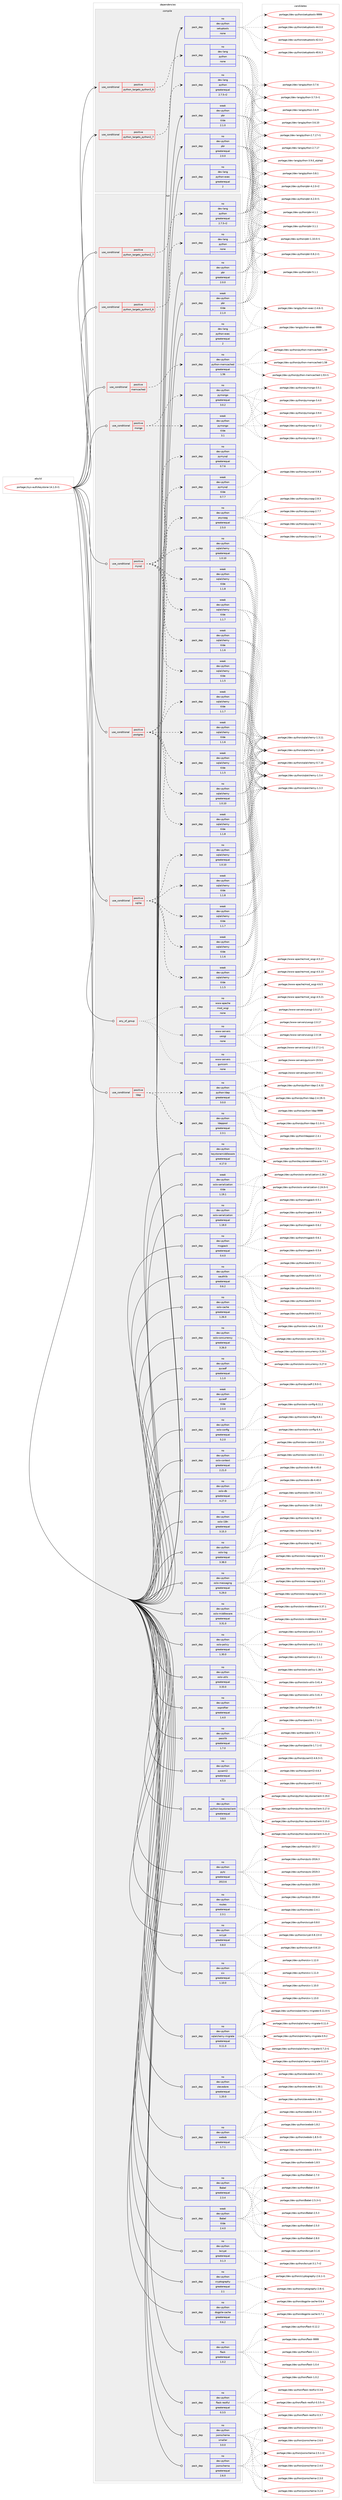 digraph prolog {

# *************
# Graph options
# *************

newrank=true;
concentrate=true;
compound=true;
graph [rankdir=LR,fontname=Helvetica,fontsize=10,ranksep=1.5];#, ranksep=2.5, nodesep=0.2];
edge  [arrowhead=vee];
node  [fontname=Helvetica,fontsize=10];

# **********
# The ebuild
# **********

subgraph cluster_leftcol {
color=gray;
label=<<i>ebuild</i>>;
id [label="portage://sys-auth/keystone-14.1.0-r1", color=red, width=4, href="../sys-auth/keystone-14.1.0-r1.svg"];
}

# ****************
# The dependencies
# ****************

subgraph cluster_midcol {
color=gray;
label=<<i>dependencies</i>>;
subgraph cluster_compile {
fillcolor="#eeeeee";
style=filled;
label=<<i>compile</i>>;
subgraph cond13208 {
dependency66980 [label=<<TABLE BORDER="0" CELLBORDER="1" CELLSPACING="0" CELLPADDING="4"><TR><TD ROWSPAN="3" CELLPADDING="10">use_conditional</TD></TR><TR><TD>positive</TD></TR><TR><TD>python_targets_python2_7</TD></TR></TABLE>>, shape=none, color=red];
subgraph pack52322 {
dependency66981 [label=<<TABLE BORDER="0" CELLBORDER="1" CELLSPACING="0" CELLPADDING="4" WIDTH="220"><TR><TD ROWSPAN="6" CELLPADDING="30">pack_dep</TD></TR><TR><TD WIDTH="110">no</TD></TR><TR><TD>dev-lang</TD></TR><TR><TD>python</TD></TR><TR><TD>greaterequal</TD></TR><TR><TD>2.7.5-r2</TD></TR></TABLE>>, shape=none, color=blue];
}
dependency66980:e -> dependency66981:w [weight=20,style="dashed",arrowhead="vee"];
}
id:e -> dependency66980:w [weight=20,style="solid",arrowhead="vee"];
subgraph cond13209 {
dependency66982 [label=<<TABLE BORDER="0" CELLBORDER="1" CELLSPACING="0" CELLPADDING="4"><TR><TD ROWSPAN="3" CELLPADDING="10">use_conditional</TD></TR><TR><TD>positive</TD></TR><TR><TD>python_targets_python3_6</TD></TR></TABLE>>, shape=none, color=red];
subgraph pack52323 {
dependency66983 [label=<<TABLE BORDER="0" CELLBORDER="1" CELLSPACING="0" CELLPADDING="4" WIDTH="220"><TR><TD ROWSPAN="6" CELLPADDING="30">pack_dep</TD></TR><TR><TD WIDTH="110">no</TD></TR><TR><TD>dev-lang</TD></TR><TR><TD>python</TD></TR><TR><TD>none</TD></TR><TR><TD></TD></TR></TABLE>>, shape=none, color=blue];
}
dependency66982:e -> dependency66983:w [weight=20,style="dashed",arrowhead="vee"];
}
id:e -> dependency66982:w [weight=20,style="solid",arrowhead="vee"];
subgraph pack52324 {
dependency66984 [label=<<TABLE BORDER="0" CELLBORDER="1" CELLSPACING="0" CELLPADDING="4" WIDTH="220"><TR><TD ROWSPAN="6" CELLPADDING="30">pack_dep</TD></TR><TR><TD WIDTH="110">no</TD></TR><TR><TD>dev-lang</TD></TR><TR><TD>python-exec</TD></TR><TR><TD>greaterequal</TD></TR><TR><TD>2</TD></TR></TABLE>>, shape=none, color=blue];
}
id:e -> dependency66984:w [weight=20,style="solid",arrowhead="vee"];
subgraph pack52325 {
dependency66985 [label=<<TABLE BORDER="0" CELLBORDER="1" CELLSPACING="0" CELLPADDING="4" WIDTH="220"><TR><TD ROWSPAN="6" CELLPADDING="30">pack_dep</TD></TR><TR><TD WIDTH="110">no</TD></TR><TR><TD>dev-python</TD></TR><TR><TD>pbr</TD></TR><TR><TD>greaterequal</TD></TR><TR><TD>2.0.0</TD></TR></TABLE>>, shape=none, color=blue];
}
id:e -> dependency66985:w [weight=20,style="solid",arrowhead="vee"];
subgraph pack52326 {
dependency66986 [label=<<TABLE BORDER="0" CELLBORDER="1" CELLSPACING="0" CELLPADDING="4" WIDTH="220"><TR><TD ROWSPAN="6" CELLPADDING="30">pack_dep</TD></TR><TR><TD WIDTH="110">no</TD></TR><TR><TD>dev-python</TD></TR><TR><TD>setuptools</TD></TR><TR><TD>none</TD></TR><TR><TD></TD></TR></TABLE>>, shape=none, color=blue];
}
id:e -> dependency66986:w [weight=20,style="solid",arrowhead="vee"];
subgraph pack52327 {
dependency66987 [label=<<TABLE BORDER="0" CELLBORDER="1" CELLSPACING="0" CELLPADDING="4" WIDTH="220"><TR><TD ROWSPAN="6" CELLPADDING="30">pack_dep</TD></TR><TR><TD WIDTH="110">weak</TD></TR><TR><TD>dev-python</TD></TR><TR><TD>pbr</TD></TR><TR><TD>tilde</TD></TR><TR><TD>2.1.0</TD></TR></TABLE>>, shape=none, color=blue];
}
id:e -> dependency66987:w [weight=20,style="solid",arrowhead="vee"];
}
subgraph cluster_compileandrun {
fillcolor="#eeeeee";
style=filled;
label=<<i>compile and run</i>>;
}
subgraph cluster_run {
fillcolor="#eeeeee";
style=filled;
label=<<i>run</i>>;
subgraph any1378 {
dependency66988 [label=<<TABLE BORDER="0" CELLBORDER="1" CELLSPACING="0" CELLPADDING="4"><TR><TD CELLPADDING="10">any_of_group</TD></TR></TABLE>>, shape=none, color=red];subgraph pack52328 {
dependency66989 [label=<<TABLE BORDER="0" CELLBORDER="1" CELLSPACING="0" CELLPADDING="4" WIDTH="220"><TR><TD ROWSPAN="6" CELLPADDING="30">pack_dep</TD></TR><TR><TD WIDTH="110">no</TD></TR><TR><TD>www-servers</TD></TR><TR><TD>uwsgi</TD></TR><TR><TD>none</TD></TR><TR><TD></TD></TR></TABLE>>, shape=none, color=blue];
}
dependency66988:e -> dependency66989:w [weight=20,style="dotted",arrowhead="oinv"];
subgraph pack52329 {
dependency66990 [label=<<TABLE BORDER="0" CELLBORDER="1" CELLSPACING="0" CELLPADDING="4" WIDTH="220"><TR><TD ROWSPAN="6" CELLPADDING="30">pack_dep</TD></TR><TR><TD WIDTH="110">no</TD></TR><TR><TD>www-apache</TD></TR><TR><TD>mod_wsgi</TD></TR><TR><TD>none</TD></TR><TR><TD></TD></TR></TABLE>>, shape=none, color=blue];
}
dependency66988:e -> dependency66990:w [weight=20,style="dotted",arrowhead="oinv"];
subgraph pack52330 {
dependency66991 [label=<<TABLE BORDER="0" CELLBORDER="1" CELLSPACING="0" CELLPADDING="4" WIDTH="220"><TR><TD ROWSPAN="6" CELLPADDING="30">pack_dep</TD></TR><TR><TD WIDTH="110">no</TD></TR><TR><TD>www-servers</TD></TR><TR><TD>gunicorn</TD></TR><TR><TD>none</TD></TR><TR><TD></TD></TR></TABLE>>, shape=none, color=blue];
}
dependency66988:e -> dependency66991:w [weight=20,style="dotted",arrowhead="oinv"];
}
id:e -> dependency66988:w [weight=20,style="solid",arrowhead="odot"];
subgraph cond13210 {
dependency66992 [label=<<TABLE BORDER="0" CELLBORDER="1" CELLSPACING="0" CELLPADDING="4"><TR><TD ROWSPAN="3" CELLPADDING="10">use_conditional</TD></TR><TR><TD>positive</TD></TR><TR><TD>ldap</TD></TR></TABLE>>, shape=none, color=red];
subgraph pack52331 {
dependency66993 [label=<<TABLE BORDER="0" CELLBORDER="1" CELLSPACING="0" CELLPADDING="4" WIDTH="220"><TR><TD ROWSPAN="6" CELLPADDING="30">pack_dep</TD></TR><TR><TD WIDTH="110">no</TD></TR><TR><TD>dev-python</TD></TR><TR><TD>python-ldap</TD></TR><TR><TD>greaterequal</TD></TR><TR><TD>3.0.0</TD></TR></TABLE>>, shape=none, color=blue];
}
dependency66992:e -> dependency66993:w [weight=20,style="dashed",arrowhead="vee"];
subgraph pack52332 {
dependency66994 [label=<<TABLE BORDER="0" CELLBORDER="1" CELLSPACING="0" CELLPADDING="4" WIDTH="220"><TR><TD ROWSPAN="6" CELLPADDING="30">pack_dep</TD></TR><TR><TD WIDTH="110">no</TD></TR><TR><TD>dev-python</TD></TR><TR><TD>ldappool</TD></TR><TR><TD>greaterequal</TD></TR><TR><TD>2.3.1</TD></TR></TABLE>>, shape=none, color=blue];
}
dependency66992:e -> dependency66994:w [weight=20,style="dashed",arrowhead="vee"];
}
id:e -> dependency66992:w [weight=20,style="solid",arrowhead="odot"];
subgraph cond13211 {
dependency66995 [label=<<TABLE BORDER="0" CELLBORDER="1" CELLSPACING="0" CELLPADDING="4"><TR><TD ROWSPAN="3" CELLPADDING="10">use_conditional</TD></TR><TR><TD>positive</TD></TR><TR><TD>memcached</TD></TR></TABLE>>, shape=none, color=red];
subgraph pack52333 {
dependency66996 [label=<<TABLE BORDER="0" CELLBORDER="1" CELLSPACING="0" CELLPADDING="4" WIDTH="220"><TR><TD ROWSPAN="6" CELLPADDING="30">pack_dep</TD></TR><TR><TD WIDTH="110">no</TD></TR><TR><TD>dev-python</TD></TR><TR><TD>python-memcached</TD></TR><TR><TD>greaterequal</TD></TR><TR><TD>1.56</TD></TR></TABLE>>, shape=none, color=blue];
}
dependency66995:e -> dependency66996:w [weight=20,style="dashed",arrowhead="vee"];
}
id:e -> dependency66995:w [weight=20,style="solid",arrowhead="odot"];
subgraph cond13212 {
dependency66997 [label=<<TABLE BORDER="0" CELLBORDER="1" CELLSPACING="0" CELLPADDING="4"><TR><TD ROWSPAN="3" CELLPADDING="10">use_conditional</TD></TR><TR><TD>positive</TD></TR><TR><TD>mongo</TD></TR></TABLE>>, shape=none, color=red];
subgraph pack52334 {
dependency66998 [label=<<TABLE BORDER="0" CELLBORDER="1" CELLSPACING="0" CELLPADDING="4" WIDTH="220"><TR><TD ROWSPAN="6" CELLPADDING="30">pack_dep</TD></TR><TR><TD WIDTH="110">no</TD></TR><TR><TD>dev-python</TD></TR><TR><TD>pymongo</TD></TR><TR><TD>greaterequal</TD></TR><TR><TD>3.0.2</TD></TR></TABLE>>, shape=none, color=blue];
}
dependency66997:e -> dependency66998:w [weight=20,style="dashed",arrowhead="vee"];
subgraph pack52335 {
dependency66999 [label=<<TABLE BORDER="0" CELLBORDER="1" CELLSPACING="0" CELLPADDING="4" WIDTH="220"><TR><TD ROWSPAN="6" CELLPADDING="30">pack_dep</TD></TR><TR><TD WIDTH="110">weak</TD></TR><TR><TD>dev-python</TD></TR><TR><TD>pymongo</TD></TR><TR><TD>tilde</TD></TR><TR><TD>3.1</TD></TR></TABLE>>, shape=none, color=blue];
}
dependency66997:e -> dependency66999:w [weight=20,style="dashed",arrowhead="vee"];
}
id:e -> dependency66997:w [weight=20,style="solid",arrowhead="odot"];
subgraph cond13213 {
dependency67000 [label=<<TABLE BORDER="0" CELLBORDER="1" CELLSPACING="0" CELLPADDING="4"><TR><TD ROWSPAN="3" CELLPADDING="10">use_conditional</TD></TR><TR><TD>positive</TD></TR><TR><TD>mysql</TD></TR></TABLE>>, shape=none, color=red];
subgraph pack52336 {
dependency67001 [label=<<TABLE BORDER="0" CELLBORDER="1" CELLSPACING="0" CELLPADDING="4" WIDTH="220"><TR><TD ROWSPAN="6" CELLPADDING="30">pack_dep</TD></TR><TR><TD WIDTH="110">no</TD></TR><TR><TD>dev-python</TD></TR><TR><TD>pymysql</TD></TR><TR><TD>greaterequal</TD></TR><TR><TD>0.7.6</TD></TR></TABLE>>, shape=none, color=blue];
}
dependency67000:e -> dependency67001:w [weight=20,style="dashed",arrowhead="vee"];
subgraph pack52337 {
dependency67002 [label=<<TABLE BORDER="0" CELLBORDER="1" CELLSPACING="0" CELLPADDING="4" WIDTH="220"><TR><TD ROWSPAN="6" CELLPADDING="30">pack_dep</TD></TR><TR><TD WIDTH="110">weak</TD></TR><TR><TD>dev-python</TD></TR><TR><TD>pymysql</TD></TR><TR><TD>tilde</TD></TR><TR><TD>0.7.7</TD></TR></TABLE>>, shape=none, color=blue];
}
dependency67000:e -> dependency67002:w [weight=20,style="dashed",arrowhead="vee"];
subgraph pack52338 {
dependency67003 [label=<<TABLE BORDER="0" CELLBORDER="1" CELLSPACING="0" CELLPADDING="4" WIDTH="220"><TR><TD ROWSPAN="6" CELLPADDING="30">pack_dep</TD></TR><TR><TD WIDTH="110">no</TD></TR><TR><TD>dev-python</TD></TR><TR><TD>sqlalchemy</TD></TR><TR><TD>greaterequal</TD></TR><TR><TD>1.0.10</TD></TR></TABLE>>, shape=none, color=blue];
}
dependency67000:e -> dependency67003:w [weight=20,style="dashed",arrowhead="vee"];
subgraph pack52339 {
dependency67004 [label=<<TABLE BORDER="0" CELLBORDER="1" CELLSPACING="0" CELLPADDING="4" WIDTH="220"><TR><TD ROWSPAN="6" CELLPADDING="30">pack_dep</TD></TR><TR><TD WIDTH="110">weak</TD></TR><TR><TD>dev-python</TD></TR><TR><TD>sqlalchemy</TD></TR><TR><TD>tilde</TD></TR><TR><TD>1.1.5</TD></TR></TABLE>>, shape=none, color=blue];
}
dependency67000:e -> dependency67004:w [weight=20,style="dashed",arrowhead="vee"];
subgraph pack52340 {
dependency67005 [label=<<TABLE BORDER="0" CELLBORDER="1" CELLSPACING="0" CELLPADDING="4" WIDTH="220"><TR><TD ROWSPAN="6" CELLPADDING="30">pack_dep</TD></TR><TR><TD WIDTH="110">weak</TD></TR><TR><TD>dev-python</TD></TR><TR><TD>sqlalchemy</TD></TR><TR><TD>tilde</TD></TR><TR><TD>1.1.6</TD></TR></TABLE>>, shape=none, color=blue];
}
dependency67000:e -> dependency67005:w [weight=20,style="dashed",arrowhead="vee"];
subgraph pack52341 {
dependency67006 [label=<<TABLE BORDER="0" CELLBORDER="1" CELLSPACING="0" CELLPADDING="4" WIDTH="220"><TR><TD ROWSPAN="6" CELLPADDING="30">pack_dep</TD></TR><TR><TD WIDTH="110">weak</TD></TR><TR><TD>dev-python</TD></TR><TR><TD>sqlalchemy</TD></TR><TR><TD>tilde</TD></TR><TR><TD>1.1.7</TD></TR></TABLE>>, shape=none, color=blue];
}
dependency67000:e -> dependency67006:w [weight=20,style="dashed",arrowhead="vee"];
subgraph pack52342 {
dependency67007 [label=<<TABLE BORDER="0" CELLBORDER="1" CELLSPACING="0" CELLPADDING="4" WIDTH="220"><TR><TD ROWSPAN="6" CELLPADDING="30">pack_dep</TD></TR><TR><TD WIDTH="110">weak</TD></TR><TR><TD>dev-python</TD></TR><TR><TD>sqlalchemy</TD></TR><TR><TD>tilde</TD></TR><TR><TD>1.1.8</TD></TR></TABLE>>, shape=none, color=blue];
}
dependency67000:e -> dependency67007:w [weight=20,style="dashed",arrowhead="vee"];
}
id:e -> dependency67000:w [weight=20,style="solid",arrowhead="odot"];
subgraph cond13214 {
dependency67008 [label=<<TABLE BORDER="0" CELLBORDER="1" CELLSPACING="0" CELLPADDING="4"><TR><TD ROWSPAN="3" CELLPADDING="10">use_conditional</TD></TR><TR><TD>positive</TD></TR><TR><TD>postgres</TD></TR></TABLE>>, shape=none, color=red];
subgraph pack52343 {
dependency67009 [label=<<TABLE BORDER="0" CELLBORDER="1" CELLSPACING="0" CELLPADDING="4" WIDTH="220"><TR><TD ROWSPAN="6" CELLPADDING="30">pack_dep</TD></TR><TR><TD WIDTH="110">no</TD></TR><TR><TD>dev-python</TD></TR><TR><TD>psycopg</TD></TR><TR><TD>greaterequal</TD></TR><TR><TD>2.5.0</TD></TR></TABLE>>, shape=none, color=blue];
}
dependency67008:e -> dependency67009:w [weight=20,style="dashed",arrowhead="vee"];
subgraph pack52344 {
dependency67010 [label=<<TABLE BORDER="0" CELLBORDER="1" CELLSPACING="0" CELLPADDING="4" WIDTH="220"><TR><TD ROWSPAN="6" CELLPADDING="30">pack_dep</TD></TR><TR><TD WIDTH="110">no</TD></TR><TR><TD>dev-python</TD></TR><TR><TD>sqlalchemy</TD></TR><TR><TD>greaterequal</TD></TR><TR><TD>1.0.10</TD></TR></TABLE>>, shape=none, color=blue];
}
dependency67008:e -> dependency67010:w [weight=20,style="dashed",arrowhead="vee"];
subgraph pack52345 {
dependency67011 [label=<<TABLE BORDER="0" CELLBORDER="1" CELLSPACING="0" CELLPADDING="4" WIDTH="220"><TR><TD ROWSPAN="6" CELLPADDING="30">pack_dep</TD></TR><TR><TD WIDTH="110">weak</TD></TR><TR><TD>dev-python</TD></TR><TR><TD>sqlalchemy</TD></TR><TR><TD>tilde</TD></TR><TR><TD>1.1.5</TD></TR></TABLE>>, shape=none, color=blue];
}
dependency67008:e -> dependency67011:w [weight=20,style="dashed",arrowhead="vee"];
subgraph pack52346 {
dependency67012 [label=<<TABLE BORDER="0" CELLBORDER="1" CELLSPACING="0" CELLPADDING="4" WIDTH="220"><TR><TD ROWSPAN="6" CELLPADDING="30">pack_dep</TD></TR><TR><TD WIDTH="110">weak</TD></TR><TR><TD>dev-python</TD></TR><TR><TD>sqlalchemy</TD></TR><TR><TD>tilde</TD></TR><TR><TD>1.1.6</TD></TR></TABLE>>, shape=none, color=blue];
}
dependency67008:e -> dependency67012:w [weight=20,style="dashed",arrowhead="vee"];
subgraph pack52347 {
dependency67013 [label=<<TABLE BORDER="0" CELLBORDER="1" CELLSPACING="0" CELLPADDING="4" WIDTH="220"><TR><TD ROWSPAN="6" CELLPADDING="30">pack_dep</TD></TR><TR><TD WIDTH="110">weak</TD></TR><TR><TD>dev-python</TD></TR><TR><TD>sqlalchemy</TD></TR><TR><TD>tilde</TD></TR><TR><TD>1.1.7</TD></TR></TABLE>>, shape=none, color=blue];
}
dependency67008:e -> dependency67013:w [weight=20,style="dashed",arrowhead="vee"];
subgraph pack52348 {
dependency67014 [label=<<TABLE BORDER="0" CELLBORDER="1" CELLSPACING="0" CELLPADDING="4" WIDTH="220"><TR><TD ROWSPAN="6" CELLPADDING="30">pack_dep</TD></TR><TR><TD WIDTH="110">weak</TD></TR><TR><TD>dev-python</TD></TR><TR><TD>sqlalchemy</TD></TR><TR><TD>tilde</TD></TR><TR><TD>1.1.8</TD></TR></TABLE>>, shape=none, color=blue];
}
dependency67008:e -> dependency67014:w [weight=20,style="dashed",arrowhead="vee"];
}
id:e -> dependency67008:w [weight=20,style="solid",arrowhead="odot"];
subgraph cond13215 {
dependency67015 [label=<<TABLE BORDER="0" CELLBORDER="1" CELLSPACING="0" CELLPADDING="4"><TR><TD ROWSPAN="3" CELLPADDING="10">use_conditional</TD></TR><TR><TD>positive</TD></TR><TR><TD>python_targets_python2_7</TD></TR></TABLE>>, shape=none, color=red];
subgraph pack52349 {
dependency67016 [label=<<TABLE BORDER="0" CELLBORDER="1" CELLSPACING="0" CELLPADDING="4" WIDTH="220"><TR><TD ROWSPAN="6" CELLPADDING="30">pack_dep</TD></TR><TR><TD WIDTH="110">no</TD></TR><TR><TD>dev-lang</TD></TR><TR><TD>python</TD></TR><TR><TD>greaterequal</TD></TR><TR><TD>2.7.5-r2</TD></TR></TABLE>>, shape=none, color=blue];
}
dependency67015:e -> dependency67016:w [weight=20,style="dashed",arrowhead="vee"];
}
id:e -> dependency67015:w [weight=20,style="solid",arrowhead="odot"];
subgraph cond13216 {
dependency67017 [label=<<TABLE BORDER="0" CELLBORDER="1" CELLSPACING="0" CELLPADDING="4"><TR><TD ROWSPAN="3" CELLPADDING="10">use_conditional</TD></TR><TR><TD>positive</TD></TR><TR><TD>python_targets_python3_6</TD></TR></TABLE>>, shape=none, color=red];
subgraph pack52350 {
dependency67018 [label=<<TABLE BORDER="0" CELLBORDER="1" CELLSPACING="0" CELLPADDING="4" WIDTH="220"><TR><TD ROWSPAN="6" CELLPADDING="30">pack_dep</TD></TR><TR><TD WIDTH="110">no</TD></TR><TR><TD>dev-lang</TD></TR><TR><TD>python</TD></TR><TR><TD>none</TD></TR><TR><TD></TD></TR></TABLE>>, shape=none, color=blue];
}
dependency67017:e -> dependency67018:w [weight=20,style="dashed",arrowhead="vee"];
}
id:e -> dependency67017:w [weight=20,style="solid",arrowhead="odot"];
subgraph cond13217 {
dependency67019 [label=<<TABLE BORDER="0" CELLBORDER="1" CELLSPACING="0" CELLPADDING="4"><TR><TD ROWSPAN="3" CELLPADDING="10">use_conditional</TD></TR><TR><TD>positive</TD></TR><TR><TD>sqlite</TD></TR></TABLE>>, shape=none, color=red];
subgraph pack52351 {
dependency67020 [label=<<TABLE BORDER="0" CELLBORDER="1" CELLSPACING="0" CELLPADDING="4" WIDTH="220"><TR><TD ROWSPAN="6" CELLPADDING="30">pack_dep</TD></TR><TR><TD WIDTH="110">no</TD></TR><TR><TD>dev-python</TD></TR><TR><TD>sqlalchemy</TD></TR><TR><TD>greaterequal</TD></TR><TR><TD>1.0.10</TD></TR></TABLE>>, shape=none, color=blue];
}
dependency67019:e -> dependency67020:w [weight=20,style="dashed",arrowhead="vee"];
subgraph pack52352 {
dependency67021 [label=<<TABLE BORDER="0" CELLBORDER="1" CELLSPACING="0" CELLPADDING="4" WIDTH="220"><TR><TD ROWSPAN="6" CELLPADDING="30">pack_dep</TD></TR><TR><TD WIDTH="110">weak</TD></TR><TR><TD>dev-python</TD></TR><TR><TD>sqlalchemy</TD></TR><TR><TD>tilde</TD></TR><TR><TD>1.1.5</TD></TR></TABLE>>, shape=none, color=blue];
}
dependency67019:e -> dependency67021:w [weight=20,style="dashed",arrowhead="vee"];
subgraph pack52353 {
dependency67022 [label=<<TABLE BORDER="0" CELLBORDER="1" CELLSPACING="0" CELLPADDING="4" WIDTH="220"><TR><TD ROWSPAN="6" CELLPADDING="30">pack_dep</TD></TR><TR><TD WIDTH="110">weak</TD></TR><TR><TD>dev-python</TD></TR><TR><TD>sqlalchemy</TD></TR><TR><TD>tilde</TD></TR><TR><TD>1.1.6</TD></TR></TABLE>>, shape=none, color=blue];
}
dependency67019:e -> dependency67022:w [weight=20,style="dashed",arrowhead="vee"];
subgraph pack52354 {
dependency67023 [label=<<TABLE BORDER="0" CELLBORDER="1" CELLSPACING="0" CELLPADDING="4" WIDTH="220"><TR><TD ROWSPAN="6" CELLPADDING="30">pack_dep</TD></TR><TR><TD WIDTH="110">weak</TD></TR><TR><TD>dev-python</TD></TR><TR><TD>sqlalchemy</TD></TR><TR><TD>tilde</TD></TR><TR><TD>1.1.7</TD></TR></TABLE>>, shape=none, color=blue];
}
dependency67019:e -> dependency67023:w [weight=20,style="dashed",arrowhead="vee"];
subgraph pack52355 {
dependency67024 [label=<<TABLE BORDER="0" CELLBORDER="1" CELLSPACING="0" CELLPADDING="4" WIDTH="220"><TR><TD ROWSPAN="6" CELLPADDING="30">pack_dep</TD></TR><TR><TD WIDTH="110">weak</TD></TR><TR><TD>dev-python</TD></TR><TR><TD>sqlalchemy</TD></TR><TR><TD>tilde</TD></TR><TR><TD>1.1.8</TD></TR></TABLE>>, shape=none, color=blue];
}
dependency67019:e -> dependency67024:w [weight=20,style="dashed",arrowhead="vee"];
}
id:e -> dependency67019:w [weight=20,style="solid",arrowhead="odot"];
subgraph pack52356 {
dependency67025 [label=<<TABLE BORDER="0" CELLBORDER="1" CELLSPACING="0" CELLPADDING="4" WIDTH="220"><TR><TD ROWSPAN="6" CELLPADDING="30">pack_dep</TD></TR><TR><TD WIDTH="110">no</TD></TR><TR><TD>dev-lang</TD></TR><TR><TD>python-exec</TD></TR><TR><TD>greaterequal</TD></TR><TR><TD>2</TD></TR></TABLE>>, shape=none, color=blue];
}
id:e -> dependency67025:w [weight=20,style="solid",arrowhead="odot"];
subgraph pack52357 {
dependency67026 [label=<<TABLE BORDER="0" CELLBORDER="1" CELLSPACING="0" CELLPADDING="4" WIDTH="220"><TR><TD ROWSPAN="6" CELLPADDING="30">pack_dep</TD></TR><TR><TD WIDTH="110">no</TD></TR><TR><TD>dev-python</TD></TR><TR><TD>Babel</TD></TR><TR><TD>greaterequal</TD></TR><TR><TD>2.3.4</TD></TR></TABLE>>, shape=none, color=blue];
}
id:e -> dependency67026:w [weight=20,style="solid",arrowhead="odot"];
subgraph pack52358 {
dependency67027 [label=<<TABLE BORDER="0" CELLBORDER="1" CELLSPACING="0" CELLPADDING="4" WIDTH="220"><TR><TD ROWSPAN="6" CELLPADDING="30">pack_dep</TD></TR><TR><TD WIDTH="110">no</TD></TR><TR><TD>dev-python</TD></TR><TR><TD>bcrypt</TD></TR><TR><TD>greaterequal</TD></TR><TR><TD>3.1.3</TD></TR></TABLE>>, shape=none, color=blue];
}
id:e -> dependency67027:w [weight=20,style="solid",arrowhead="odot"];
subgraph pack52359 {
dependency67028 [label=<<TABLE BORDER="0" CELLBORDER="1" CELLSPACING="0" CELLPADDING="4" WIDTH="220"><TR><TD ROWSPAN="6" CELLPADDING="30">pack_dep</TD></TR><TR><TD WIDTH="110">no</TD></TR><TR><TD>dev-python</TD></TR><TR><TD>cryptography</TD></TR><TR><TD>greaterequal</TD></TR><TR><TD>2.1</TD></TR></TABLE>>, shape=none, color=blue];
}
id:e -> dependency67028:w [weight=20,style="solid",arrowhead="odot"];
subgraph pack52360 {
dependency67029 [label=<<TABLE BORDER="0" CELLBORDER="1" CELLSPACING="0" CELLPADDING="4" WIDTH="220"><TR><TD ROWSPAN="6" CELLPADDING="30">pack_dep</TD></TR><TR><TD WIDTH="110">no</TD></TR><TR><TD>dev-python</TD></TR><TR><TD>dogpile-cache</TD></TR><TR><TD>greaterequal</TD></TR><TR><TD>0.6.2</TD></TR></TABLE>>, shape=none, color=blue];
}
id:e -> dependency67029:w [weight=20,style="solid",arrowhead="odot"];
subgraph pack52361 {
dependency67030 [label=<<TABLE BORDER="0" CELLBORDER="1" CELLSPACING="0" CELLPADDING="4" WIDTH="220"><TR><TD ROWSPAN="6" CELLPADDING="30">pack_dep</TD></TR><TR><TD WIDTH="110">no</TD></TR><TR><TD>dev-python</TD></TR><TR><TD>flask</TD></TR><TR><TD>greaterequal</TD></TR><TR><TD>1.0.2</TD></TR></TABLE>>, shape=none, color=blue];
}
id:e -> dependency67030:w [weight=20,style="solid",arrowhead="odot"];
subgraph pack52362 {
dependency67031 [label=<<TABLE BORDER="0" CELLBORDER="1" CELLSPACING="0" CELLPADDING="4" WIDTH="220"><TR><TD ROWSPAN="6" CELLPADDING="30">pack_dep</TD></TR><TR><TD WIDTH="110">no</TD></TR><TR><TD>dev-python</TD></TR><TR><TD>flask-restful</TD></TR><TR><TD>greaterequal</TD></TR><TR><TD>0.3.5</TD></TR></TABLE>>, shape=none, color=blue];
}
id:e -> dependency67031:w [weight=20,style="solid",arrowhead="odot"];
subgraph pack52363 {
dependency67032 [label=<<TABLE BORDER="0" CELLBORDER="1" CELLSPACING="0" CELLPADDING="4" WIDTH="220"><TR><TD ROWSPAN="6" CELLPADDING="30">pack_dep</TD></TR><TR><TD WIDTH="110">no</TD></TR><TR><TD>dev-python</TD></TR><TR><TD>jsonschema</TD></TR><TR><TD>greaterequal</TD></TR><TR><TD>2.6.0</TD></TR></TABLE>>, shape=none, color=blue];
}
id:e -> dependency67032:w [weight=20,style="solid",arrowhead="odot"];
subgraph pack52364 {
dependency67033 [label=<<TABLE BORDER="0" CELLBORDER="1" CELLSPACING="0" CELLPADDING="4" WIDTH="220"><TR><TD ROWSPAN="6" CELLPADDING="30">pack_dep</TD></TR><TR><TD WIDTH="110">no</TD></TR><TR><TD>dev-python</TD></TR><TR><TD>jsonschema</TD></TR><TR><TD>smaller</TD></TR><TR><TD>3.0.0</TD></TR></TABLE>>, shape=none, color=blue];
}
id:e -> dependency67033:w [weight=20,style="solid",arrowhead="odot"];
subgraph pack52365 {
dependency67034 [label=<<TABLE BORDER="0" CELLBORDER="1" CELLSPACING="0" CELLPADDING="4" WIDTH="220"><TR><TD ROWSPAN="6" CELLPADDING="30">pack_dep</TD></TR><TR><TD WIDTH="110">no</TD></TR><TR><TD>dev-python</TD></TR><TR><TD>keystonemiddleware</TD></TR><TR><TD>greaterequal</TD></TR><TR><TD>4.17.0</TD></TR></TABLE>>, shape=none, color=blue];
}
id:e -> dependency67034:w [weight=20,style="solid",arrowhead="odot"];
subgraph pack52366 {
dependency67035 [label=<<TABLE BORDER="0" CELLBORDER="1" CELLSPACING="0" CELLPADDING="4" WIDTH="220"><TR><TD ROWSPAN="6" CELLPADDING="30">pack_dep</TD></TR><TR><TD WIDTH="110">no</TD></TR><TR><TD>dev-python</TD></TR><TR><TD>msgpack</TD></TR><TR><TD>greaterequal</TD></TR><TR><TD>0.4.0</TD></TR></TABLE>>, shape=none, color=blue];
}
id:e -> dependency67035:w [weight=20,style="solid",arrowhead="odot"];
subgraph pack52367 {
dependency67036 [label=<<TABLE BORDER="0" CELLBORDER="1" CELLSPACING="0" CELLPADDING="4" WIDTH="220"><TR><TD ROWSPAN="6" CELLPADDING="30">pack_dep</TD></TR><TR><TD WIDTH="110">no</TD></TR><TR><TD>dev-python</TD></TR><TR><TD>oauthlib</TD></TR><TR><TD>greaterequal</TD></TR><TR><TD>0.6.2</TD></TR></TABLE>>, shape=none, color=blue];
}
id:e -> dependency67036:w [weight=20,style="solid",arrowhead="odot"];
subgraph pack52368 {
dependency67037 [label=<<TABLE BORDER="0" CELLBORDER="1" CELLSPACING="0" CELLPADDING="4" WIDTH="220"><TR><TD ROWSPAN="6" CELLPADDING="30">pack_dep</TD></TR><TR><TD WIDTH="110">no</TD></TR><TR><TD>dev-python</TD></TR><TR><TD>oslo-cache</TD></TR><TR><TD>greaterequal</TD></TR><TR><TD>1.26.0</TD></TR></TABLE>>, shape=none, color=blue];
}
id:e -> dependency67037:w [weight=20,style="solid",arrowhead="odot"];
subgraph pack52369 {
dependency67038 [label=<<TABLE BORDER="0" CELLBORDER="1" CELLSPACING="0" CELLPADDING="4" WIDTH="220"><TR><TD ROWSPAN="6" CELLPADDING="30">pack_dep</TD></TR><TR><TD WIDTH="110">no</TD></TR><TR><TD>dev-python</TD></TR><TR><TD>oslo-concurrency</TD></TR><TR><TD>greaterequal</TD></TR><TR><TD>3.26.0</TD></TR></TABLE>>, shape=none, color=blue];
}
id:e -> dependency67038:w [weight=20,style="solid",arrowhead="odot"];
subgraph pack52370 {
dependency67039 [label=<<TABLE BORDER="0" CELLBORDER="1" CELLSPACING="0" CELLPADDING="4" WIDTH="220"><TR><TD ROWSPAN="6" CELLPADDING="30">pack_dep</TD></TR><TR><TD WIDTH="110">no</TD></TR><TR><TD>dev-python</TD></TR><TR><TD>oslo-config</TD></TR><TR><TD>greaterequal</TD></TR><TR><TD>5.2.0</TD></TR></TABLE>>, shape=none, color=blue];
}
id:e -> dependency67039:w [weight=20,style="solid",arrowhead="odot"];
subgraph pack52371 {
dependency67040 [label=<<TABLE BORDER="0" CELLBORDER="1" CELLSPACING="0" CELLPADDING="4" WIDTH="220"><TR><TD ROWSPAN="6" CELLPADDING="30">pack_dep</TD></TR><TR><TD WIDTH="110">no</TD></TR><TR><TD>dev-python</TD></TR><TR><TD>oslo-context</TD></TR><TR><TD>greaterequal</TD></TR><TR><TD>2.21.0</TD></TR></TABLE>>, shape=none, color=blue];
}
id:e -> dependency67040:w [weight=20,style="solid",arrowhead="odot"];
subgraph pack52372 {
dependency67041 [label=<<TABLE BORDER="0" CELLBORDER="1" CELLSPACING="0" CELLPADDING="4" WIDTH="220"><TR><TD ROWSPAN="6" CELLPADDING="30">pack_dep</TD></TR><TR><TD WIDTH="110">no</TD></TR><TR><TD>dev-python</TD></TR><TR><TD>oslo-db</TD></TR><TR><TD>greaterequal</TD></TR><TR><TD>4.27.0</TD></TR></TABLE>>, shape=none, color=blue];
}
id:e -> dependency67041:w [weight=20,style="solid",arrowhead="odot"];
subgraph pack52373 {
dependency67042 [label=<<TABLE BORDER="0" CELLBORDER="1" CELLSPACING="0" CELLPADDING="4" WIDTH="220"><TR><TD ROWSPAN="6" CELLPADDING="30">pack_dep</TD></TR><TR><TD WIDTH="110">no</TD></TR><TR><TD>dev-python</TD></TR><TR><TD>oslo-i18n</TD></TR><TR><TD>greaterequal</TD></TR><TR><TD>3.15.3</TD></TR></TABLE>>, shape=none, color=blue];
}
id:e -> dependency67042:w [weight=20,style="solid",arrowhead="odot"];
subgraph pack52374 {
dependency67043 [label=<<TABLE BORDER="0" CELLBORDER="1" CELLSPACING="0" CELLPADDING="4" WIDTH="220"><TR><TD ROWSPAN="6" CELLPADDING="30">pack_dep</TD></TR><TR><TD WIDTH="110">no</TD></TR><TR><TD>dev-python</TD></TR><TR><TD>oslo-log</TD></TR><TR><TD>greaterequal</TD></TR><TR><TD>3.38.0</TD></TR></TABLE>>, shape=none, color=blue];
}
id:e -> dependency67043:w [weight=20,style="solid",arrowhead="odot"];
subgraph pack52375 {
dependency67044 [label=<<TABLE BORDER="0" CELLBORDER="1" CELLSPACING="0" CELLPADDING="4" WIDTH="220"><TR><TD ROWSPAN="6" CELLPADDING="30">pack_dep</TD></TR><TR><TD WIDTH="110">no</TD></TR><TR><TD>dev-python</TD></TR><TR><TD>oslo-messaging</TD></TR><TR><TD>greaterequal</TD></TR><TR><TD>5.29.0</TD></TR></TABLE>>, shape=none, color=blue];
}
id:e -> dependency67044:w [weight=20,style="solid",arrowhead="odot"];
subgraph pack52376 {
dependency67045 [label=<<TABLE BORDER="0" CELLBORDER="1" CELLSPACING="0" CELLPADDING="4" WIDTH="220"><TR><TD ROWSPAN="6" CELLPADDING="30">pack_dep</TD></TR><TR><TD WIDTH="110">no</TD></TR><TR><TD>dev-python</TD></TR><TR><TD>oslo-middleware</TD></TR><TR><TD>greaterequal</TD></TR><TR><TD>3.31.0</TD></TR></TABLE>>, shape=none, color=blue];
}
id:e -> dependency67045:w [weight=20,style="solid",arrowhead="odot"];
subgraph pack52377 {
dependency67046 [label=<<TABLE BORDER="0" CELLBORDER="1" CELLSPACING="0" CELLPADDING="4" WIDTH="220"><TR><TD ROWSPAN="6" CELLPADDING="30">pack_dep</TD></TR><TR><TD WIDTH="110">no</TD></TR><TR><TD>dev-python</TD></TR><TR><TD>oslo-policy</TD></TR><TR><TD>greaterequal</TD></TR><TR><TD>1.30.0</TD></TR></TABLE>>, shape=none, color=blue];
}
id:e -> dependency67046:w [weight=20,style="solid",arrowhead="odot"];
subgraph pack52378 {
dependency67047 [label=<<TABLE BORDER="0" CELLBORDER="1" CELLSPACING="0" CELLPADDING="4" WIDTH="220"><TR><TD ROWSPAN="6" CELLPADDING="30">pack_dep</TD></TR><TR><TD WIDTH="110">no</TD></TR><TR><TD>dev-python</TD></TR><TR><TD>oslo-serialization</TD></TR><TR><TD>greaterequal</TD></TR><TR><TD>1.18.0</TD></TR></TABLE>>, shape=none, color=blue];
}
id:e -> dependency67047:w [weight=20,style="solid",arrowhead="odot"];
subgraph pack52379 {
dependency67048 [label=<<TABLE BORDER="0" CELLBORDER="1" CELLSPACING="0" CELLPADDING="4" WIDTH="220"><TR><TD ROWSPAN="6" CELLPADDING="30">pack_dep</TD></TR><TR><TD WIDTH="110">no</TD></TR><TR><TD>dev-python</TD></TR><TR><TD>oslo-utils</TD></TR><TR><TD>greaterequal</TD></TR><TR><TD>3.33.0</TD></TR></TABLE>>, shape=none, color=blue];
}
id:e -> dependency67048:w [weight=20,style="solid",arrowhead="odot"];
subgraph pack52380 {
dependency67049 [label=<<TABLE BORDER="0" CELLBORDER="1" CELLSPACING="0" CELLPADDING="4" WIDTH="220"><TR><TD ROWSPAN="6" CELLPADDING="30">pack_dep</TD></TR><TR><TD WIDTH="110">no</TD></TR><TR><TD>dev-python</TD></TR><TR><TD>osprofiler</TD></TR><TR><TD>greaterequal</TD></TR><TR><TD>1.4.0</TD></TR></TABLE>>, shape=none, color=blue];
}
id:e -> dependency67049:w [weight=20,style="solid",arrowhead="odot"];
subgraph pack52381 {
dependency67050 [label=<<TABLE BORDER="0" CELLBORDER="1" CELLSPACING="0" CELLPADDING="4" WIDTH="220"><TR><TD ROWSPAN="6" CELLPADDING="30">pack_dep</TD></TR><TR><TD WIDTH="110">no</TD></TR><TR><TD>dev-python</TD></TR><TR><TD>passlib</TD></TR><TR><TD>greaterequal</TD></TR><TR><TD>1.7.0</TD></TR></TABLE>>, shape=none, color=blue];
}
id:e -> dependency67050:w [weight=20,style="solid",arrowhead="odot"];
subgraph pack52382 {
dependency67051 [label=<<TABLE BORDER="0" CELLBORDER="1" CELLSPACING="0" CELLPADDING="4" WIDTH="220"><TR><TD ROWSPAN="6" CELLPADDING="30">pack_dep</TD></TR><TR><TD WIDTH="110">no</TD></TR><TR><TD>dev-python</TD></TR><TR><TD>pbr</TD></TR><TR><TD>greaterequal</TD></TR><TR><TD>2.0.0</TD></TR></TABLE>>, shape=none, color=blue];
}
id:e -> dependency67051:w [weight=20,style="solid",arrowhead="odot"];
subgraph pack52383 {
dependency67052 [label=<<TABLE BORDER="0" CELLBORDER="1" CELLSPACING="0" CELLPADDING="4" WIDTH="220"><TR><TD ROWSPAN="6" CELLPADDING="30">pack_dep</TD></TR><TR><TD WIDTH="110">no</TD></TR><TR><TD>dev-python</TD></TR><TR><TD>pycadf</TD></TR><TR><TD>greaterequal</TD></TR><TR><TD>1.1.0</TD></TR></TABLE>>, shape=none, color=blue];
}
id:e -> dependency67052:w [weight=20,style="solid",arrowhead="odot"];
subgraph pack52384 {
dependency67053 [label=<<TABLE BORDER="0" CELLBORDER="1" CELLSPACING="0" CELLPADDING="4" WIDTH="220"><TR><TD ROWSPAN="6" CELLPADDING="30">pack_dep</TD></TR><TR><TD WIDTH="110">no</TD></TR><TR><TD>dev-python</TD></TR><TR><TD>pysaml2</TD></TR><TR><TD>greaterequal</TD></TR><TR><TD>4.5.0</TD></TR></TABLE>>, shape=none, color=blue];
}
id:e -> dependency67053:w [weight=20,style="solid",arrowhead="odot"];
subgraph pack52385 {
dependency67054 [label=<<TABLE BORDER="0" CELLBORDER="1" CELLSPACING="0" CELLPADDING="4" WIDTH="220"><TR><TD ROWSPAN="6" CELLPADDING="30">pack_dep</TD></TR><TR><TD WIDTH="110">no</TD></TR><TR><TD>dev-python</TD></TR><TR><TD>python-keystoneclient</TD></TR><TR><TD>greaterequal</TD></TR><TR><TD>3.8.0</TD></TR></TABLE>>, shape=none, color=blue];
}
id:e -> dependency67054:w [weight=20,style="solid",arrowhead="odot"];
subgraph pack52386 {
dependency67055 [label=<<TABLE BORDER="0" CELLBORDER="1" CELLSPACING="0" CELLPADDING="4" WIDTH="220"><TR><TD ROWSPAN="6" CELLPADDING="30">pack_dep</TD></TR><TR><TD WIDTH="110">no</TD></TR><TR><TD>dev-python</TD></TR><TR><TD>pytz</TD></TR><TR><TD>greaterequal</TD></TR><TR><TD>2013.6</TD></TR></TABLE>>, shape=none, color=blue];
}
id:e -> dependency67055:w [weight=20,style="solid",arrowhead="odot"];
subgraph pack52387 {
dependency67056 [label=<<TABLE BORDER="0" CELLBORDER="1" CELLSPACING="0" CELLPADDING="4" WIDTH="220"><TR><TD ROWSPAN="6" CELLPADDING="30">pack_dep</TD></TR><TR><TD WIDTH="110">no</TD></TR><TR><TD>dev-python</TD></TR><TR><TD>routes</TD></TR><TR><TD>greaterequal</TD></TR><TR><TD>2.3.1</TD></TR></TABLE>>, shape=none, color=blue];
}
id:e -> dependency67056:w [weight=20,style="solid",arrowhead="odot"];
subgraph pack52388 {
dependency67057 [label=<<TABLE BORDER="0" CELLBORDER="1" CELLSPACING="0" CELLPADDING="4" WIDTH="220"><TR><TD ROWSPAN="6" CELLPADDING="30">pack_dep</TD></TR><TR><TD WIDTH="110">no</TD></TR><TR><TD>dev-python</TD></TR><TR><TD>scrypt</TD></TR><TR><TD>greaterequal</TD></TR><TR><TD>0.8.0</TD></TR></TABLE>>, shape=none, color=blue];
}
id:e -> dependency67057:w [weight=20,style="solid",arrowhead="odot"];
subgraph pack52389 {
dependency67058 [label=<<TABLE BORDER="0" CELLBORDER="1" CELLSPACING="0" CELLPADDING="4" WIDTH="220"><TR><TD ROWSPAN="6" CELLPADDING="30">pack_dep</TD></TR><TR><TD WIDTH="110">no</TD></TR><TR><TD>dev-python</TD></TR><TR><TD>six</TD></TR><TR><TD>greaterequal</TD></TR><TR><TD>1.10.0</TD></TR></TABLE>>, shape=none, color=blue];
}
id:e -> dependency67058:w [weight=20,style="solid",arrowhead="odot"];
subgraph pack52390 {
dependency67059 [label=<<TABLE BORDER="0" CELLBORDER="1" CELLSPACING="0" CELLPADDING="4" WIDTH="220"><TR><TD ROWSPAN="6" CELLPADDING="30">pack_dep</TD></TR><TR><TD WIDTH="110">no</TD></TR><TR><TD>dev-python</TD></TR><TR><TD>sqlalchemy-migrate</TD></TR><TR><TD>greaterequal</TD></TR><TR><TD>0.11.0</TD></TR></TABLE>>, shape=none, color=blue];
}
id:e -> dependency67059:w [weight=20,style="solid",arrowhead="odot"];
subgraph pack52391 {
dependency67060 [label=<<TABLE BORDER="0" CELLBORDER="1" CELLSPACING="0" CELLPADDING="4" WIDTH="220"><TR><TD ROWSPAN="6" CELLPADDING="30">pack_dep</TD></TR><TR><TD WIDTH="110">no</TD></TR><TR><TD>dev-python</TD></TR><TR><TD>stevedore</TD></TR><TR><TD>greaterequal</TD></TR><TR><TD>1.20.0</TD></TR></TABLE>>, shape=none, color=blue];
}
id:e -> dependency67060:w [weight=20,style="solid",arrowhead="odot"];
subgraph pack52392 {
dependency67061 [label=<<TABLE BORDER="0" CELLBORDER="1" CELLSPACING="0" CELLPADDING="4" WIDTH="220"><TR><TD ROWSPAN="6" CELLPADDING="30">pack_dep</TD></TR><TR><TD WIDTH="110">no</TD></TR><TR><TD>dev-python</TD></TR><TR><TD>webob</TD></TR><TR><TD>greaterequal</TD></TR><TR><TD>1.7.1</TD></TR></TABLE>>, shape=none, color=blue];
}
id:e -> dependency67061:w [weight=20,style="solid",arrowhead="odot"];
subgraph pack52393 {
dependency67062 [label=<<TABLE BORDER="0" CELLBORDER="1" CELLSPACING="0" CELLPADDING="4" WIDTH="220"><TR><TD ROWSPAN="6" CELLPADDING="30">pack_dep</TD></TR><TR><TD WIDTH="110">weak</TD></TR><TR><TD>dev-python</TD></TR><TR><TD>Babel</TD></TR><TR><TD>tilde</TD></TR><TR><TD>2.4.0</TD></TR></TABLE>>, shape=none, color=blue];
}
id:e -> dependency67062:w [weight=20,style="solid",arrowhead="odot"];
subgraph pack52394 {
dependency67063 [label=<<TABLE BORDER="0" CELLBORDER="1" CELLSPACING="0" CELLPADDING="4" WIDTH="220"><TR><TD ROWSPAN="6" CELLPADDING="30">pack_dep</TD></TR><TR><TD WIDTH="110">weak</TD></TR><TR><TD>dev-python</TD></TR><TR><TD>oslo-serialization</TD></TR><TR><TD>tilde</TD></TR><TR><TD>1.19.1</TD></TR></TABLE>>, shape=none, color=blue];
}
id:e -> dependency67063:w [weight=20,style="solid",arrowhead="odot"];
subgraph pack52395 {
dependency67064 [label=<<TABLE BORDER="0" CELLBORDER="1" CELLSPACING="0" CELLPADDING="4" WIDTH="220"><TR><TD ROWSPAN="6" CELLPADDING="30">pack_dep</TD></TR><TR><TD WIDTH="110">weak</TD></TR><TR><TD>dev-python</TD></TR><TR><TD>pbr</TD></TR><TR><TD>tilde</TD></TR><TR><TD>2.1.0</TD></TR></TABLE>>, shape=none, color=blue];
}
id:e -> dependency67064:w [weight=20,style="solid",arrowhead="odot"];
subgraph pack52396 {
dependency67065 [label=<<TABLE BORDER="0" CELLBORDER="1" CELLSPACING="0" CELLPADDING="4" WIDTH="220"><TR><TD ROWSPAN="6" CELLPADDING="30">pack_dep</TD></TR><TR><TD WIDTH="110">weak</TD></TR><TR><TD>dev-python</TD></TR><TR><TD>pycadf</TD></TR><TR><TD>tilde</TD></TR><TR><TD>2.0.0</TD></TR></TABLE>>, shape=none, color=blue];
}
id:e -> dependency67065:w [weight=20,style="solid",arrowhead="odot"];
}
}

# **************
# The candidates
# **************

subgraph cluster_choices {
rank=same;
color=gray;
label=<<i>candidates</i>>;

subgraph choice52322 {
color=black;
nodesep=1;
choice10010111845108971101034711212111610411111045514657464895971081121049750 [label="portage://dev-lang/python-3.9.0_alpha2", color=red, width=4,href="../dev-lang/python-3.9.0_alpha2.svg"];
choice100101118451089711010347112121116104111110455146564649 [label="portage://dev-lang/python-3.8.1", color=red, width=4,href="../dev-lang/python-3.8.1.svg"];
choice100101118451089711010347112121116104111110455146554654 [label="portage://dev-lang/python-3.7.6", color=red, width=4,href="../dev-lang/python-3.7.6.svg"];
choice1001011184510897110103471121211161041111104551465546534511449 [label="portage://dev-lang/python-3.7.5-r1", color=red, width=4,href="../dev-lang/python-3.7.5-r1.svg"];
choice100101118451089711010347112121116104111110455146544657 [label="portage://dev-lang/python-3.6.9", color=red, width=4,href="../dev-lang/python-3.6.9.svg"];
choice10010111845108971101034711212111610411111045514654464948 [label="portage://dev-lang/python-3.6.10", color=red, width=4,href="../dev-lang/python-3.6.10.svg"];
choice100101118451089711010347112121116104111110455046554649554511449 [label="portage://dev-lang/python-2.7.17-r1", color=red, width=4,href="../dev-lang/python-2.7.17-r1.svg"];
choice10010111845108971101034711212111610411111045504655464955 [label="portage://dev-lang/python-2.7.17", color=red, width=4,href="../dev-lang/python-2.7.17.svg"];
dependency66981:e -> choice10010111845108971101034711212111610411111045514657464895971081121049750:w [style=dotted,weight="100"];
dependency66981:e -> choice100101118451089711010347112121116104111110455146564649:w [style=dotted,weight="100"];
dependency66981:e -> choice100101118451089711010347112121116104111110455146554654:w [style=dotted,weight="100"];
dependency66981:e -> choice1001011184510897110103471121211161041111104551465546534511449:w [style=dotted,weight="100"];
dependency66981:e -> choice100101118451089711010347112121116104111110455146544657:w [style=dotted,weight="100"];
dependency66981:e -> choice10010111845108971101034711212111610411111045514654464948:w [style=dotted,weight="100"];
dependency66981:e -> choice100101118451089711010347112121116104111110455046554649554511449:w [style=dotted,weight="100"];
dependency66981:e -> choice10010111845108971101034711212111610411111045504655464955:w [style=dotted,weight="100"];
}
subgraph choice52323 {
color=black;
nodesep=1;
choice10010111845108971101034711212111610411111045514657464895971081121049750 [label="portage://dev-lang/python-3.9.0_alpha2", color=red, width=4,href="../dev-lang/python-3.9.0_alpha2.svg"];
choice100101118451089711010347112121116104111110455146564649 [label="portage://dev-lang/python-3.8.1", color=red, width=4,href="../dev-lang/python-3.8.1.svg"];
choice100101118451089711010347112121116104111110455146554654 [label="portage://dev-lang/python-3.7.6", color=red, width=4,href="../dev-lang/python-3.7.6.svg"];
choice1001011184510897110103471121211161041111104551465546534511449 [label="portage://dev-lang/python-3.7.5-r1", color=red, width=4,href="../dev-lang/python-3.7.5-r1.svg"];
choice100101118451089711010347112121116104111110455146544657 [label="portage://dev-lang/python-3.6.9", color=red, width=4,href="../dev-lang/python-3.6.9.svg"];
choice10010111845108971101034711212111610411111045514654464948 [label="portage://dev-lang/python-3.6.10", color=red, width=4,href="../dev-lang/python-3.6.10.svg"];
choice100101118451089711010347112121116104111110455046554649554511449 [label="portage://dev-lang/python-2.7.17-r1", color=red, width=4,href="../dev-lang/python-2.7.17-r1.svg"];
choice10010111845108971101034711212111610411111045504655464955 [label="portage://dev-lang/python-2.7.17", color=red, width=4,href="../dev-lang/python-2.7.17.svg"];
dependency66983:e -> choice10010111845108971101034711212111610411111045514657464895971081121049750:w [style=dotted,weight="100"];
dependency66983:e -> choice100101118451089711010347112121116104111110455146564649:w [style=dotted,weight="100"];
dependency66983:e -> choice100101118451089711010347112121116104111110455146554654:w [style=dotted,weight="100"];
dependency66983:e -> choice1001011184510897110103471121211161041111104551465546534511449:w [style=dotted,weight="100"];
dependency66983:e -> choice100101118451089711010347112121116104111110455146544657:w [style=dotted,weight="100"];
dependency66983:e -> choice10010111845108971101034711212111610411111045514654464948:w [style=dotted,weight="100"];
dependency66983:e -> choice100101118451089711010347112121116104111110455046554649554511449:w [style=dotted,weight="100"];
dependency66983:e -> choice10010111845108971101034711212111610411111045504655464955:w [style=dotted,weight="100"];
}
subgraph choice52324 {
color=black;
nodesep=1;
choice10010111845108971101034711212111610411111045101120101994557575757 [label="portage://dev-lang/python-exec-9999", color=red, width=4,href="../dev-lang/python-exec-9999.svg"];
choice10010111845108971101034711212111610411111045101120101994550465246544511449 [label="portage://dev-lang/python-exec-2.4.6-r1", color=red, width=4,href="../dev-lang/python-exec-2.4.6-r1.svg"];
dependency66984:e -> choice10010111845108971101034711212111610411111045101120101994557575757:w [style=dotted,weight="100"];
dependency66984:e -> choice10010111845108971101034711212111610411111045101120101994550465246544511449:w [style=dotted,weight="100"];
}
subgraph choice52325 {
color=black;
nodesep=1;
choice100101118451121211161041111104711298114455346494649 [label="portage://dev-python/pbr-5.1.1", color=red, width=4,href="../dev-python/pbr-5.1.1.svg"];
choice1001011184511212111610411111047112981144552465046484511450 [label="portage://dev-python/pbr-4.2.0-r2", color=red, width=4,href="../dev-python/pbr-4.2.0-r2.svg"];
choice1001011184511212111610411111047112981144552465046484511449 [label="portage://dev-python/pbr-4.2.0-r1", color=red, width=4,href="../dev-python/pbr-4.2.0-r1.svg"];
choice100101118451121211161041111104711298114455246494649 [label="portage://dev-python/pbr-4.1.1", color=red, width=4,href="../dev-python/pbr-4.1.1.svg"];
choice100101118451121211161041111104711298114455146494649 [label="portage://dev-python/pbr-3.1.1", color=red, width=4,href="../dev-python/pbr-3.1.1.svg"];
choice100101118451121211161041111104711298114454946494846484511449 [label="portage://dev-python/pbr-1.10.0-r1", color=red, width=4,href="../dev-python/pbr-1.10.0-r1.svg"];
choice1001011184511212111610411111047112981144548465646504511449 [label="portage://dev-python/pbr-0.8.2-r1", color=red, width=4,href="../dev-python/pbr-0.8.2-r1.svg"];
dependency66985:e -> choice100101118451121211161041111104711298114455346494649:w [style=dotted,weight="100"];
dependency66985:e -> choice1001011184511212111610411111047112981144552465046484511450:w [style=dotted,weight="100"];
dependency66985:e -> choice1001011184511212111610411111047112981144552465046484511449:w [style=dotted,weight="100"];
dependency66985:e -> choice100101118451121211161041111104711298114455246494649:w [style=dotted,weight="100"];
dependency66985:e -> choice100101118451121211161041111104711298114455146494649:w [style=dotted,weight="100"];
dependency66985:e -> choice100101118451121211161041111104711298114454946494846484511449:w [style=dotted,weight="100"];
dependency66985:e -> choice1001011184511212111610411111047112981144548465646504511449:w [style=dotted,weight="100"];
}
subgraph choice52326 {
color=black;
nodesep=1;
choice10010111845112121116104111110471151011161171121161111111081154557575757 [label="portage://dev-python/setuptools-9999", color=red, width=4,href="../dev-python/setuptools-9999.svg"];
choice100101118451121211161041111104711510111611711211611111110811545525246484648 [label="portage://dev-python/setuptools-44.0.0", color=red, width=4,href="../dev-python/setuptools-44.0.0.svg"];
choice100101118451121211161041111104711510111611711211611111110811545525046484650 [label="portage://dev-python/setuptools-42.0.2", color=red, width=4,href="../dev-python/setuptools-42.0.2.svg"];
choice100101118451121211161041111104711510111611711211611111110811545524846544651 [label="portage://dev-python/setuptools-40.6.3", color=red, width=4,href="../dev-python/setuptools-40.6.3.svg"];
dependency66986:e -> choice10010111845112121116104111110471151011161171121161111111081154557575757:w [style=dotted,weight="100"];
dependency66986:e -> choice100101118451121211161041111104711510111611711211611111110811545525246484648:w [style=dotted,weight="100"];
dependency66986:e -> choice100101118451121211161041111104711510111611711211611111110811545525046484650:w [style=dotted,weight="100"];
dependency66986:e -> choice100101118451121211161041111104711510111611711211611111110811545524846544651:w [style=dotted,weight="100"];
}
subgraph choice52327 {
color=black;
nodesep=1;
choice100101118451121211161041111104711298114455346494649 [label="portage://dev-python/pbr-5.1.1", color=red, width=4,href="../dev-python/pbr-5.1.1.svg"];
choice1001011184511212111610411111047112981144552465046484511450 [label="portage://dev-python/pbr-4.2.0-r2", color=red, width=4,href="../dev-python/pbr-4.2.0-r2.svg"];
choice1001011184511212111610411111047112981144552465046484511449 [label="portage://dev-python/pbr-4.2.0-r1", color=red, width=4,href="../dev-python/pbr-4.2.0-r1.svg"];
choice100101118451121211161041111104711298114455246494649 [label="portage://dev-python/pbr-4.1.1", color=red, width=4,href="../dev-python/pbr-4.1.1.svg"];
choice100101118451121211161041111104711298114455146494649 [label="portage://dev-python/pbr-3.1.1", color=red, width=4,href="../dev-python/pbr-3.1.1.svg"];
choice100101118451121211161041111104711298114454946494846484511449 [label="portage://dev-python/pbr-1.10.0-r1", color=red, width=4,href="../dev-python/pbr-1.10.0-r1.svg"];
choice1001011184511212111610411111047112981144548465646504511449 [label="portage://dev-python/pbr-0.8.2-r1", color=red, width=4,href="../dev-python/pbr-0.8.2-r1.svg"];
dependency66987:e -> choice100101118451121211161041111104711298114455346494649:w [style=dotted,weight="100"];
dependency66987:e -> choice1001011184511212111610411111047112981144552465046484511450:w [style=dotted,weight="100"];
dependency66987:e -> choice1001011184511212111610411111047112981144552465046484511449:w [style=dotted,weight="100"];
dependency66987:e -> choice100101118451121211161041111104711298114455246494649:w [style=dotted,weight="100"];
dependency66987:e -> choice100101118451121211161041111104711298114455146494649:w [style=dotted,weight="100"];
dependency66987:e -> choice100101118451121211161041111104711298114454946494846484511449:w [style=dotted,weight="100"];
dependency66987:e -> choice1001011184511212111610411111047112981144548465646504511449:w [style=dotted,weight="100"];
}
subgraph choice52328 {
color=black;
nodesep=1;
choice119119119451151011141181011141154711711911510310545504648464956 [label="portage://www-servers/uwsgi-2.0.18", color=red, width=4,href="../www-servers/uwsgi-2.0.18.svg"];
choice11911911945115101114118101114115471171191151031054550464846495546494511449 [label="portage://www-servers/uwsgi-2.0.17.1-r1", color=red, width=4,href="../www-servers/uwsgi-2.0.17.1-r1.svg"];
choice1191191194511510111411810111411547117119115103105455046484649554649 [label="portage://www-servers/uwsgi-2.0.17.1", color=red, width=4,href="../www-servers/uwsgi-2.0.17.1.svg"];
choice119119119451151011141181011141154711711911510310545504648464955 [label="portage://www-servers/uwsgi-2.0.17", color=red, width=4,href="../www-servers/uwsgi-2.0.17.svg"];
dependency66989:e -> choice119119119451151011141181011141154711711911510310545504648464956:w [style=dotted,weight="100"];
dependency66989:e -> choice11911911945115101114118101114115471171191151031054550464846495546494511449:w [style=dotted,weight="100"];
dependency66989:e -> choice1191191194511510111411810111411547117119115103105455046484649554649:w [style=dotted,weight="100"];
dependency66989:e -> choice119119119451151011141181011141154711711911510310545504648464955:w [style=dotted,weight="100"];
}
subgraph choice52329 {
color=black;
nodesep=1;
choice119119119459711297991041014710911110095119115103105455246544653 [label="portage://www-apache/mod_wsgi-4.6.5", color=red, width=4,href="../www-apache/mod_wsgi-4.6.5.svg"];
choice11911911945971129799104101471091111009511911510310545524653465049 [label="portage://www-apache/mod_wsgi-4.5.21", color=red, width=4,href="../www-apache/mod_wsgi-4.5.21.svg"];
choice11911911945971129799104101471091111009511911510310545524653464955 [label="portage://www-apache/mod_wsgi-4.5.17", color=red, width=4,href="../www-apache/mod_wsgi-4.5.17.svg"];
choice11911911945971129799104101471091111009511911510310545524653464951 [label="portage://www-apache/mod_wsgi-4.5.13", color=red, width=4,href="../www-apache/mod_wsgi-4.5.13.svg"];
dependency66990:e -> choice119119119459711297991041014710911110095119115103105455246544653:w [style=dotted,weight="100"];
dependency66990:e -> choice11911911945971129799104101471091111009511911510310545524653465049:w [style=dotted,weight="100"];
dependency66990:e -> choice11911911945971129799104101471091111009511911510310545524653464955:w [style=dotted,weight="100"];
dependency66990:e -> choice11911911945971129799104101471091111009511911510310545524653464951:w [style=dotted,weight="100"];
}
subgraph choice52330 {
color=black;
nodesep=1;
choice11911911945115101114118101114115471031171101059911111411045495746574648 [label="portage://www-servers/gunicorn-19.9.0", color=red, width=4,href="../www-servers/gunicorn-19.9.0.svg"];
choice11911911945115101114118101114115471031171101059911111411045495746564649 [label="portage://www-servers/gunicorn-19.8.1", color=red, width=4,href="../www-servers/gunicorn-19.8.1.svg"];
dependency66991:e -> choice11911911945115101114118101114115471031171101059911111411045495746574648:w [style=dotted,weight="100"];
dependency66991:e -> choice11911911945115101114118101114115471031171101059911111411045495746564649:w [style=dotted,weight="100"];
}
subgraph choice52331 {
color=black;
nodesep=1;
choice100101118451121211161041111104711212111610411111045108100971124557575757 [label="portage://dev-python/python-ldap-9999", color=red, width=4,href="../dev-python/python-ldap-9999.svg"];
choice100101118451121211161041111104711212111610411111045108100971124551464946484511449 [label="portage://dev-python/python-ldap-3.1.0-r1", color=red, width=4,href="../dev-python/python-ldap-3.1.0-r1.svg"];
choice1001011184511212111610411111047112121116104111110451081009711245504652465150 [label="portage://dev-python/python-ldap-2.4.32", color=red, width=4,href="../dev-python/python-ldap-2.4.32.svg"];
choice10010111845112121116104111110471121211161041111104510810097112455046524649574511449 [label="portage://dev-python/python-ldap-2.4.19-r1", color=red, width=4,href="../dev-python/python-ldap-2.4.19-r1.svg"];
dependency66993:e -> choice100101118451121211161041111104711212111610411111045108100971124557575757:w [style=dotted,weight="100"];
dependency66993:e -> choice100101118451121211161041111104711212111610411111045108100971124551464946484511449:w [style=dotted,weight="100"];
dependency66993:e -> choice1001011184511212111610411111047112121116104111110451081009711245504652465150:w [style=dotted,weight="100"];
dependency66993:e -> choice10010111845112121116104111110471121211161041111104510810097112455046524649574511449:w [style=dotted,weight="100"];
}
subgraph choice52332 {
color=black;
nodesep=1;
choice100101118451121211161041111104710810097112112111111108455046524649 [label="portage://dev-python/ldappool-2.4.1", color=red, width=4,href="../dev-python/ldappool-2.4.1.svg"];
choice100101118451121211161041111104710810097112112111111108455046514649 [label="portage://dev-python/ldappool-2.3.1", color=red, width=4,href="../dev-python/ldappool-2.3.1.svg"];
dependency66994:e -> choice100101118451121211161041111104710810097112112111111108455046524649:w [style=dotted,weight="100"];
dependency66994:e -> choice100101118451121211161041111104710810097112112111111108455046514649:w [style=dotted,weight="100"];
}
subgraph choice52333 {
color=black;
nodesep=1;
choice1001011184511212111610411111047112121116104111110451091011099997991041011004549465357 [label="portage://dev-python/python-memcached-1.59", color=red, width=4,href="../dev-python/python-memcached-1.59.svg"];
choice1001011184511212111610411111047112121116104111110451091011099997991041011004549465356 [label="portage://dev-python/python-memcached-1.58", color=red, width=4,href="../dev-python/python-memcached-1.58.svg"];
choice10010111845112121116104111110471121211161041111104510910110999979910410110045494653514511449 [label="portage://dev-python/python-memcached-1.53-r1", color=red, width=4,href="../dev-python/python-memcached-1.53-r1.svg"];
dependency66996:e -> choice1001011184511212111610411111047112121116104111110451091011099997991041011004549465357:w [style=dotted,weight="100"];
dependency66996:e -> choice1001011184511212111610411111047112121116104111110451091011099997991041011004549465356:w [style=dotted,weight="100"];
dependency66996:e -> choice10010111845112121116104111110471121211161041111104510910110999979910410110045494653514511449:w [style=dotted,weight="100"];
}
subgraph choice52334 {
color=black;
nodesep=1;
choice1001011184511212111610411111047112121109111110103111455146574648 [label="portage://dev-python/pymongo-3.9.0", color=red, width=4,href="../dev-python/pymongo-3.9.0.svg"];
choice1001011184511212111610411111047112121109111110103111455146554650 [label="portage://dev-python/pymongo-3.7.2", color=red, width=4,href="../dev-python/pymongo-3.7.2.svg"];
choice1001011184511212111610411111047112121109111110103111455146554649 [label="portage://dev-python/pymongo-3.7.1", color=red, width=4,href="../dev-python/pymongo-3.7.1.svg"];
choice1001011184511212111610411111047112121109111110103111455146534649 [label="portage://dev-python/pymongo-3.5.1", color=red, width=4,href="../dev-python/pymongo-3.5.1.svg"];
choice1001011184511212111610411111047112121109111110103111455146524648 [label="portage://dev-python/pymongo-3.4.0", color=red, width=4,href="../dev-python/pymongo-3.4.0.svg"];
dependency66998:e -> choice1001011184511212111610411111047112121109111110103111455146574648:w [style=dotted,weight="100"];
dependency66998:e -> choice1001011184511212111610411111047112121109111110103111455146554650:w [style=dotted,weight="100"];
dependency66998:e -> choice1001011184511212111610411111047112121109111110103111455146554649:w [style=dotted,weight="100"];
dependency66998:e -> choice1001011184511212111610411111047112121109111110103111455146534649:w [style=dotted,weight="100"];
dependency66998:e -> choice1001011184511212111610411111047112121109111110103111455146524648:w [style=dotted,weight="100"];
}
subgraph choice52335 {
color=black;
nodesep=1;
choice1001011184511212111610411111047112121109111110103111455146574648 [label="portage://dev-python/pymongo-3.9.0", color=red, width=4,href="../dev-python/pymongo-3.9.0.svg"];
choice1001011184511212111610411111047112121109111110103111455146554650 [label="portage://dev-python/pymongo-3.7.2", color=red, width=4,href="../dev-python/pymongo-3.7.2.svg"];
choice1001011184511212111610411111047112121109111110103111455146554649 [label="portage://dev-python/pymongo-3.7.1", color=red, width=4,href="../dev-python/pymongo-3.7.1.svg"];
choice1001011184511212111610411111047112121109111110103111455146534649 [label="portage://dev-python/pymongo-3.5.1", color=red, width=4,href="../dev-python/pymongo-3.5.1.svg"];
choice1001011184511212111610411111047112121109111110103111455146524648 [label="portage://dev-python/pymongo-3.4.0", color=red, width=4,href="../dev-python/pymongo-3.4.0.svg"];
dependency66999:e -> choice1001011184511212111610411111047112121109111110103111455146574648:w [style=dotted,weight="100"];
dependency66999:e -> choice1001011184511212111610411111047112121109111110103111455146554650:w [style=dotted,weight="100"];
dependency66999:e -> choice1001011184511212111610411111047112121109111110103111455146554649:w [style=dotted,weight="100"];
dependency66999:e -> choice1001011184511212111610411111047112121109111110103111455146534649:w [style=dotted,weight="100"];
dependency66999:e -> choice1001011184511212111610411111047112121109111110103111455146524648:w [style=dotted,weight="100"];
}
subgraph choice52336 {
color=black;
nodesep=1;
choice1001011184511212111610411111047112121109121115113108454846574651 [label="portage://dev-python/pymysql-0.9.3", color=red, width=4,href="../dev-python/pymysql-0.9.3.svg"];
dependency67001:e -> choice1001011184511212111610411111047112121109121115113108454846574651:w [style=dotted,weight="100"];
}
subgraph choice52337 {
color=black;
nodesep=1;
choice1001011184511212111610411111047112121109121115113108454846574651 [label="portage://dev-python/pymysql-0.9.3", color=red, width=4,href="../dev-python/pymysql-0.9.3.svg"];
dependency67002:e -> choice1001011184511212111610411111047112121109121115113108454846574651:w [style=dotted,weight="100"];
}
subgraph choice52338 {
color=black;
nodesep=1;
choice10010111845112121116104111110471151131089710899104101109121454946514652 [label="portage://dev-python/sqlalchemy-1.3.4", color=red, width=4,href="../dev-python/sqlalchemy-1.3.4.svg"];
choice10010111845112121116104111110471151131089710899104101109121454946514651 [label="portage://dev-python/sqlalchemy-1.3.3", color=red, width=4,href="../dev-python/sqlalchemy-1.3.3.svg"];
choice1001011184511212111610411111047115113108971089910410110912145494651464949 [label="portage://dev-python/sqlalchemy-1.3.11", color=red, width=4,href="../dev-python/sqlalchemy-1.3.11.svg"];
choice1001011184511212111610411111047115113108971089910410110912145494650464956 [label="portage://dev-python/sqlalchemy-1.2.18", color=red, width=4,href="../dev-python/sqlalchemy-1.2.18.svg"];
choice1001011184511212111610411111047115113108971089910410110912145484655464948 [label="portage://dev-python/sqlalchemy-0.7.10", color=red, width=4,href="../dev-python/sqlalchemy-0.7.10.svg"];
dependency67003:e -> choice10010111845112121116104111110471151131089710899104101109121454946514652:w [style=dotted,weight="100"];
dependency67003:e -> choice10010111845112121116104111110471151131089710899104101109121454946514651:w [style=dotted,weight="100"];
dependency67003:e -> choice1001011184511212111610411111047115113108971089910410110912145494651464949:w [style=dotted,weight="100"];
dependency67003:e -> choice1001011184511212111610411111047115113108971089910410110912145494650464956:w [style=dotted,weight="100"];
dependency67003:e -> choice1001011184511212111610411111047115113108971089910410110912145484655464948:w [style=dotted,weight="100"];
}
subgraph choice52339 {
color=black;
nodesep=1;
choice10010111845112121116104111110471151131089710899104101109121454946514652 [label="portage://dev-python/sqlalchemy-1.3.4", color=red, width=4,href="../dev-python/sqlalchemy-1.3.4.svg"];
choice10010111845112121116104111110471151131089710899104101109121454946514651 [label="portage://dev-python/sqlalchemy-1.3.3", color=red, width=4,href="../dev-python/sqlalchemy-1.3.3.svg"];
choice1001011184511212111610411111047115113108971089910410110912145494651464949 [label="portage://dev-python/sqlalchemy-1.3.11", color=red, width=4,href="../dev-python/sqlalchemy-1.3.11.svg"];
choice1001011184511212111610411111047115113108971089910410110912145494650464956 [label="portage://dev-python/sqlalchemy-1.2.18", color=red, width=4,href="../dev-python/sqlalchemy-1.2.18.svg"];
choice1001011184511212111610411111047115113108971089910410110912145484655464948 [label="portage://dev-python/sqlalchemy-0.7.10", color=red, width=4,href="../dev-python/sqlalchemy-0.7.10.svg"];
dependency67004:e -> choice10010111845112121116104111110471151131089710899104101109121454946514652:w [style=dotted,weight="100"];
dependency67004:e -> choice10010111845112121116104111110471151131089710899104101109121454946514651:w [style=dotted,weight="100"];
dependency67004:e -> choice1001011184511212111610411111047115113108971089910410110912145494651464949:w [style=dotted,weight="100"];
dependency67004:e -> choice1001011184511212111610411111047115113108971089910410110912145494650464956:w [style=dotted,weight="100"];
dependency67004:e -> choice1001011184511212111610411111047115113108971089910410110912145484655464948:w [style=dotted,weight="100"];
}
subgraph choice52340 {
color=black;
nodesep=1;
choice10010111845112121116104111110471151131089710899104101109121454946514652 [label="portage://dev-python/sqlalchemy-1.3.4", color=red, width=4,href="../dev-python/sqlalchemy-1.3.4.svg"];
choice10010111845112121116104111110471151131089710899104101109121454946514651 [label="portage://dev-python/sqlalchemy-1.3.3", color=red, width=4,href="../dev-python/sqlalchemy-1.3.3.svg"];
choice1001011184511212111610411111047115113108971089910410110912145494651464949 [label="portage://dev-python/sqlalchemy-1.3.11", color=red, width=4,href="../dev-python/sqlalchemy-1.3.11.svg"];
choice1001011184511212111610411111047115113108971089910410110912145494650464956 [label="portage://dev-python/sqlalchemy-1.2.18", color=red, width=4,href="../dev-python/sqlalchemy-1.2.18.svg"];
choice1001011184511212111610411111047115113108971089910410110912145484655464948 [label="portage://dev-python/sqlalchemy-0.7.10", color=red, width=4,href="../dev-python/sqlalchemy-0.7.10.svg"];
dependency67005:e -> choice10010111845112121116104111110471151131089710899104101109121454946514652:w [style=dotted,weight="100"];
dependency67005:e -> choice10010111845112121116104111110471151131089710899104101109121454946514651:w [style=dotted,weight="100"];
dependency67005:e -> choice1001011184511212111610411111047115113108971089910410110912145494651464949:w [style=dotted,weight="100"];
dependency67005:e -> choice1001011184511212111610411111047115113108971089910410110912145494650464956:w [style=dotted,weight="100"];
dependency67005:e -> choice1001011184511212111610411111047115113108971089910410110912145484655464948:w [style=dotted,weight="100"];
}
subgraph choice52341 {
color=black;
nodesep=1;
choice10010111845112121116104111110471151131089710899104101109121454946514652 [label="portage://dev-python/sqlalchemy-1.3.4", color=red, width=4,href="../dev-python/sqlalchemy-1.3.4.svg"];
choice10010111845112121116104111110471151131089710899104101109121454946514651 [label="portage://dev-python/sqlalchemy-1.3.3", color=red, width=4,href="../dev-python/sqlalchemy-1.3.3.svg"];
choice1001011184511212111610411111047115113108971089910410110912145494651464949 [label="portage://dev-python/sqlalchemy-1.3.11", color=red, width=4,href="../dev-python/sqlalchemy-1.3.11.svg"];
choice1001011184511212111610411111047115113108971089910410110912145494650464956 [label="portage://dev-python/sqlalchemy-1.2.18", color=red, width=4,href="../dev-python/sqlalchemy-1.2.18.svg"];
choice1001011184511212111610411111047115113108971089910410110912145484655464948 [label="portage://dev-python/sqlalchemy-0.7.10", color=red, width=4,href="../dev-python/sqlalchemy-0.7.10.svg"];
dependency67006:e -> choice10010111845112121116104111110471151131089710899104101109121454946514652:w [style=dotted,weight="100"];
dependency67006:e -> choice10010111845112121116104111110471151131089710899104101109121454946514651:w [style=dotted,weight="100"];
dependency67006:e -> choice1001011184511212111610411111047115113108971089910410110912145494651464949:w [style=dotted,weight="100"];
dependency67006:e -> choice1001011184511212111610411111047115113108971089910410110912145494650464956:w [style=dotted,weight="100"];
dependency67006:e -> choice1001011184511212111610411111047115113108971089910410110912145484655464948:w [style=dotted,weight="100"];
}
subgraph choice52342 {
color=black;
nodesep=1;
choice10010111845112121116104111110471151131089710899104101109121454946514652 [label="portage://dev-python/sqlalchemy-1.3.4", color=red, width=4,href="../dev-python/sqlalchemy-1.3.4.svg"];
choice10010111845112121116104111110471151131089710899104101109121454946514651 [label="portage://dev-python/sqlalchemy-1.3.3", color=red, width=4,href="../dev-python/sqlalchemy-1.3.3.svg"];
choice1001011184511212111610411111047115113108971089910410110912145494651464949 [label="portage://dev-python/sqlalchemy-1.3.11", color=red, width=4,href="../dev-python/sqlalchemy-1.3.11.svg"];
choice1001011184511212111610411111047115113108971089910410110912145494650464956 [label="portage://dev-python/sqlalchemy-1.2.18", color=red, width=4,href="../dev-python/sqlalchemy-1.2.18.svg"];
choice1001011184511212111610411111047115113108971089910410110912145484655464948 [label="portage://dev-python/sqlalchemy-0.7.10", color=red, width=4,href="../dev-python/sqlalchemy-0.7.10.svg"];
dependency67007:e -> choice10010111845112121116104111110471151131089710899104101109121454946514652:w [style=dotted,weight="100"];
dependency67007:e -> choice10010111845112121116104111110471151131089710899104101109121454946514651:w [style=dotted,weight="100"];
dependency67007:e -> choice1001011184511212111610411111047115113108971089910410110912145494651464949:w [style=dotted,weight="100"];
dependency67007:e -> choice1001011184511212111610411111047115113108971089910410110912145494650464956:w [style=dotted,weight="100"];
dependency67007:e -> choice1001011184511212111610411111047115113108971089910410110912145484655464948:w [style=dotted,weight="100"];
}
subgraph choice52343 {
color=black;
nodesep=1;
choice100101118451121211161041111104711211512199111112103455046564651 [label="portage://dev-python/psycopg-2.8.3", color=red, width=4,href="../dev-python/psycopg-2.8.3.svg"];
choice100101118451121211161041111104711211512199111112103455046554655 [label="portage://dev-python/psycopg-2.7.7", color=red, width=4,href="../dev-python/psycopg-2.7.7.svg"];
choice100101118451121211161041111104711211512199111112103455046554653 [label="portage://dev-python/psycopg-2.7.5", color=red, width=4,href="../dev-python/psycopg-2.7.5.svg"];
choice100101118451121211161041111104711211512199111112103455046554652 [label="portage://dev-python/psycopg-2.7.4", color=red, width=4,href="../dev-python/psycopg-2.7.4.svg"];
dependency67009:e -> choice100101118451121211161041111104711211512199111112103455046564651:w [style=dotted,weight="100"];
dependency67009:e -> choice100101118451121211161041111104711211512199111112103455046554655:w [style=dotted,weight="100"];
dependency67009:e -> choice100101118451121211161041111104711211512199111112103455046554653:w [style=dotted,weight="100"];
dependency67009:e -> choice100101118451121211161041111104711211512199111112103455046554652:w [style=dotted,weight="100"];
}
subgraph choice52344 {
color=black;
nodesep=1;
choice10010111845112121116104111110471151131089710899104101109121454946514652 [label="portage://dev-python/sqlalchemy-1.3.4", color=red, width=4,href="../dev-python/sqlalchemy-1.3.4.svg"];
choice10010111845112121116104111110471151131089710899104101109121454946514651 [label="portage://dev-python/sqlalchemy-1.3.3", color=red, width=4,href="../dev-python/sqlalchemy-1.3.3.svg"];
choice1001011184511212111610411111047115113108971089910410110912145494651464949 [label="portage://dev-python/sqlalchemy-1.3.11", color=red, width=4,href="../dev-python/sqlalchemy-1.3.11.svg"];
choice1001011184511212111610411111047115113108971089910410110912145494650464956 [label="portage://dev-python/sqlalchemy-1.2.18", color=red, width=4,href="../dev-python/sqlalchemy-1.2.18.svg"];
choice1001011184511212111610411111047115113108971089910410110912145484655464948 [label="portage://dev-python/sqlalchemy-0.7.10", color=red, width=4,href="../dev-python/sqlalchemy-0.7.10.svg"];
dependency67010:e -> choice10010111845112121116104111110471151131089710899104101109121454946514652:w [style=dotted,weight="100"];
dependency67010:e -> choice10010111845112121116104111110471151131089710899104101109121454946514651:w [style=dotted,weight="100"];
dependency67010:e -> choice1001011184511212111610411111047115113108971089910410110912145494651464949:w [style=dotted,weight="100"];
dependency67010:e -> choice1001011184511212111610411111047115113108971089910410110912145494650464956:w [style=dotted,weight="100"];
dependency67010:e -> choice1001011184511212111610411111047115113108971089910410110912145484655464948:w [style=dotted,weight="100"];
}
subgraph choice52345 {
color=black;
nodesep=1;
choice10010111845112121116104111110471151131089710899104101109121454946514652 [label="portage://dev-python/sqlalchemy-1.3.4", color=red, width=4,href="../dev-python/sqlalchemy-1.3.4.svg"];
choice10010111845112121116104111110471151131089710899104101109121454946514651 [label="portage://dev-python/sqlalchemy-1.3.3", color=red, width=4,href="../dev-python/sqlalchemy-1.3.3.svg"];
choice1001011184511212111610411111047115113108971089910410110912145494651464949 [label="portage://dev-python/sqlalchemy-1.3.11", color=red, width=4,href="../dev-python/sqlalchemy-1.3.11.svg"];
choice1001011184511212111610411111047115113108971089910410110912145494650464956 [label="portage://dev-python/sqlalchemy-1.2.18", color=red, width=4,href="../dev-python/sqlalchemy-1.2.18.svg"];
choice1001011184511212111610411111047115113108971089910410110912145484655464948 [label="portage://dev-python/sqlalchemy-0.7.10", color=red, width=4,href="../dev-python/sqlalchemy-0.7.10.svg"];
dependency67011:e -> choice10010111845112121116104111110471151131089710899104101109121454946514652:w [style=dotted,weight="100"];
dependency67011:e -> choice10010111845112121116104111110471151131089710899104101109121454946514651:w [style=dotted,weight="100"];
dependency67011:e -> choice1001011184511212111610411111047115113108971089910410110912145494651464949:w [style=dotted,weight="100"];
dependency67011:e -> choice1001011184511212111610411111047115113108971089910410110912145494650464956:w [style=dotted,weight="100"];
dependency67011:e -> choice1001011184511212111610411111047115113108971089910410110912145484655464948:w [style=dotted,weight="100"];
}
subgraph choice52346 {
color=black;
nodesep=1;
choice10010111845112121116104111110471151131089710899104101109121454946514652 [label="portage://dev-python/sqlalchemy-1.3.4", color=red, width=4,href="../dev-python/sqlalchemy-1.3.4.svg"];
choice10010111845112121116104111110471151131089710899104101109121454946514651 [label="portage://dev-python/sqlalchemy-1.3.3", color=red, width=4,href="../dev-python/sqlalchemy-1.3.3.svg"];
choice1001011184511212111610411111047115113108971089910410110912145494651464949 [label="portage://dev-python/sqlalchemy-1.3.11", color=red, width=4,href="../dev-python/sqlalchemy-1.3.11.svg"];
choice1001011184511212111610411111047115113108971089910410110912145494650464956 [label="portage://dev-python/sqlalchemy-1.2.18", color=red, width=4,href="../dev-python/sqlalchemy-1.2.18.svg"];
choice1001011184511212111610411111047115113108971089910410110912145484655464948 [label="portage://dev-python/sqlalchemy-0.7.10", color=red, width=4,href="../dev-python/sqlalchemy-0.7.10.svg"];
dependency67012:e -> choice10010111845112121116104111110471151131089710899104101109121454946514652:w [style=dotted,weight="100"];
dependency67012:e -> choice10010111845112121116104111110471151131089710899104101109121454946514651:w [style=dotted,weight="100"];
dependency67012:e -> choice1001011184511212111610411111047115113108971089910410110912145494651464949:w [style=dotted,weight="100"];
dependency67012:e -> choice1001011184511212111610411111047115113108971089910410110912145494650464956:w [style=dotted,weight="100"];
dependency67012:e -> choice1001011184511212111610411111047115113108971089910410110912145484655464948:w [style=dotted,weight="100"];
}
subgraph choice52347 {
color=black;
nodesep=1;
choice10010111845112121116104111110471151131089710899104101109121454946514652 [label="portage://dev-python/sqlalchemy-1.3.4", color=red, width=4,href="../dev-python/sqlalchemy-1.3.4.svg"];
choice10010111845112121116104111110471151131089710899104101109121454946514651 [label="portage://dev-python/sqlalchemy-1.3.3", color=red, width=4,href="../dev-python/sqlalchemy-1.3.3.svg"];
choice1001011184511212111610411111047115113108971089910410110912145494651464949 [label="portage://dev-python/sqlalchemy-1.3.11", color=red, width=4,href="../dev-python/sqlalchemy-1.3.11.svg"];
choice1001011184511212111610411111047115113108971089910410110912145494650464956 [label="portage://dev-python/sqlalchemy-1.2.18", color=red, width=4,href="../dev-python/sqlalchemy-1.2.18.svg"];
choice1001011184511212111610411111047115113108971089910410110912145484655464948 [label="portage://dev-python/sqlalchemy-0.7.10", color=red, width=4,href="../dev-python/sqlalchemy-0.7.10.svg"];
dependency67013:e -> choice10010111845112121116104111110471151131089710899104101109121454946514652:w [style=dotted,weight="100"];
dependency67013:e -> choice10010111845112121116104111110471151131089710899104101109121454946514651:w [style=dotted,weight="100"];
dependency67013:e -> choice1001011184511212111610411111047115113108971089910410110912145494651464949:w [style=dotted,weight="100"];
dependency67013:e -> choice1001011184511212111610411111047115113108971089910410110912145494650464956:w [style=dotted,weight="100"];
dependency67013:e -> choice1001011184511212111610411111047115113108971089910410110912145484655464948:w [style=dotted,weight="100"];
}
subgraph choice52348 {
color=black;
nodesep=1;
choice10010111845112121116104111110471151131089710899104101109121454946514652 [label="portage://dev-python/sqlalchemy-1.3.4", color=red, width=4,href="../dev-python/sqlalchemy-1.3.4.svg"];
choice10010111845112121116104111110471151131089710899104101109121454946514651 [label="portage://dev-python/sqlalchemy-1.3.3", color=red, width=4,href="../dev-python/sqlalchemy-1.3.3.svg"];
choice1001011184511212111610411111047115113108971089910410110912145494651464949 [label="portage://dev-python/sqlalchemy-1.3.11", color=red, width=4,href="../dev-python/sqlalchemy-1.3.11.svg"];
choice1001011184511212111610411111047115113108971089910410110912145494650464956 [label="portage://dev-python/sqlalchemy-1.2.18", color=red, width=4,href="../dev-python/sqlalchemy-1.2.18.svg"];
choice1001011184511212111610411111047115113108971089910410110912145484655464948 [label="portage://dev-python/sqlalchemy-0.7.10", color=red, width=4,href="../dev-python/sqlalchemy-0.7.10.svg"];
dependency67014:e -> choice10010111845112121116104111110471151131089710899104101109121454946514652:w [style=dotted,weight="100"];
dependency67014:e -> choice10010111845112121116104111110471151131089710899104101109121454946514651:w [style=dotted,weight="100"];
dependency67014:e -> choice1001011184511212111610411111047115113108971089910410110912145494651464949:w [style=dotted,weight="100"];
dependency67014:e -> choice1001011184511212111610411111047115113108971089910410110912145494650464956:w [style=dotted,weight="100"];
dependency67014:e -> choice1001011184511212111610411111047115113108971089910410110912145484655464948:w [style=dotted,weight="100"];
}
subgraph choice52349 {
color=black;
nodesep=1;
choice10010111845108971101034711212111610411111045514657464895971081121049750 [label="portage://dev-lang/python-3.9.0_alpha2", color=red, width=4,href="../dev-lang/python-3.9.0_alpha2.svg"];
choice100101118451089711010347112121116104111110455146564649 [label="portage://dev-lang/python-3.8.1", color=red, width=4,href="../dev-lang/python-3.8.1.svg"];
choice100101118451089711010347112121116104111110455146554654 [label="portage://dev-lang/python-3.7.6", color=red, width=4,href="../dev-lang/python-3.7.6.svg"];
choice1001011184510897110103471121211161041111104551465546534511449 [label="portage://dev-lang/python-3.7.5-r1", color=red, width=4,href="../dev-lang/python-3.7.5-r1.svg"];
choice100101118451089711010347112121116104111110455146544657 [label="portage://dev-lang/python-3.6.9", color=red, width=4,href="../dev-lang/python-3.6.9.svg"];
choice10010111845108971101034711212111610411111045514654464948 [label="portage://dev-lang/python-3.6.10", color=red, width=4,href="../dev-lang/python-3.6.10.svg"];
choice100101118451089711010347112121116104111110455046554649554511449 [label="portage://dev-lang/python-2.7.17-r1", color=red, width=4,href="../dev-lang/python-2.7.17-r1.svg"];
choice10010111845108971101034711212111610411111045504655464955 [label="portage://dev-lang/python-2.7.17", color=red, width=4,href="../dev-lang/python-2.7.17.svg"];
dependency67016:e -> choice10010111845108971101034711212111610411111045514657464895971081121049750:w [style=dotted,weight="100"];
dependency67016:e -> choice100101118451089711010347112121116104111110455146564649:w [style=dotted,weight="100"];
dependency67016:e -> choice100101118451089711010347112121116104111110455146554654:w [style=dotted,weight="100"];
dependency67016:e -> choice1001011184510897110103471121211161041111104551465546534511449:w [style=dotted,weight="100"];
dependency67016:e -> choice100101118451089711010347112121116104111110455146544657:w [style=dotted,weight="100"];
dependency67016:e -> choice10010111845108971101034711212111610411111045514654464948:w [style=dotted,weight="100"];
dependency67016:e -> choice100101118451089711010347112121116104111110455046554649554511449:w [style=dotted,weight="100"];
dependency67016:e -> choice10010111845108971101034711212111610411111045504655464955:w [style=dotted,weight="100"];
}
subgraph choice52350 {
color=black;
nodesep=1;
choice10010111845108971101034711212111610411111045514657464895971081121049750 [label="portage://dev-lang/python-3.9.0_alpha2", color=red, width=4,href="../dev-lang/python-3.9.0_alpha2.svg"];
choice100101118451089711010347112121116104111110455146564649 [label="portage://dev-lang/python-3.8.1", color=red, width=4,href="../dev-lang/python-3.8.1.svg"];
choice100101118451089711010347112121116104111110455146554654 [label="portage://dev-lang/python-3.7.6", color=red, width=4,href="../dev-lang/python-3.7.6.svg"];
choice1001011184510897110103471121211161041111104551465546534511449 [label="portage://dev-lang/python-3.7.5-r1", color=red, width=4,href="../dev-lang/python-3.7.5-r1.svg"];
choice100101118451089711010347112121116104111110455146544657 [label="portage://dev-lang/python-3.6.9", color=red, width=4,href="../dev-lang/python-3.6.9.svg"];
choice10010111845108971101034711212111610411111045514654464948 [label="portage://dev-lang/python-3.6.10", color=red, width=4,href="../dev-lang/python-3.6.10.svg"];
choice100101118451089711010347112121116104111110455046554649554511449 [label="portage://dev-lang/python-2.7.17-r1", color=red, width=4,href="../dev-lang/python-2.7.17-r1.svg"];
choice10010111845108971101034711212111610411111045504655464955 [label="portage://dev-lang/python-2.7.17", color=red, width=4,href="../dev-lang/python-2.7.17.svg"];
dependency67018:e -> choice10010111845108971101034711212111610411111045514657464895971081121049750:w [style=dotted,weight="100"];
dependency67018:e -> choice100101118451089711010347112121116104111110455146564649:w [style=dotted,weight="100"];
dependency67018:e -> choice100101118451089711010347112121116104111110455146554654:w [style=dotted,weight="100"];
dependency67018:e -> choice1001011184510897110103471121211161041111104551465546534511449:w [style=dotted,weight="100"];
dependency67018:e -> choice100101118451089711010347112121116104111110455146544657:w [style=dotted,weight="100"];
dependency67018:e -> choice10010111845108971101034711212111610411111045514654464948:w [style=dotted,weight="100"];
dependency67018:e -> choice100101118451089711010347112121116104111110455046554649554511449:w [style=dotted,weight="100"];
dependency67018:e -> choice10010111845108971101034711212111610411111045504655464955:w [style=dotted,weight="100"];
}
subgraph choice52351 {
color=black;
nodesep=1;
choice10010111845112121116104111110471151131089710899104101109121454946514652 [label="portage://dev-python/sqlalchemy-1.3.4", color=red, width=4,href="../dev-python/sqlalchemy-1.3.4.svg"];
choice10010111845112121116104111110471151131089710899104101109121454946514651 [label="portage://dev-python/sqlalchemy-1.3.3", color=red, width=4,href="../dev-python/sqlalchemy-1.3.3.svg"];
choice1001011184511212111610411111047115113108971089910410110912145494651464949 [label="portage://dev-python/sqlalchemy-1.3.11", color=red, width=4,href="../dev-python/sqlalchemy-1.3.11.svg"];
choice1001011184511212111610411111047115113108971089910410110912145494650464956 [label="portage://dev-python/sqlalchemy-1.2.18", color=red, width=4,href="../dev-python/sqlalchemy-1.2.18.svg"];
choice1001011184511212111610411111047115113108971089910410110912145484655464948 [label="portage://dev-python/sqlalchemy-0.7.10", color=red, width=4,href="../dev-python/sqlalchemy-0.7.10.svg"];
dependency67020:e -> choice10010111845112121116104111110471151131089710899104101109121454946514652:w [style=dotted,weight="100"];
dependency67020:e -> choice10010111845112121116104111110471151131089710899104101109121454946514651:w [style=dotted,weight="100"];
dependency67020:e -> choice1001011184511212111610411111047115113108971089910410110912145494651464949:w [style=dotted,weight="100"];
dependency67020:e -> choice1001011184511212111610411111047115113108971089910410110912145494650464956:w [style=dotted,weight="100"];
dependency67020:e -> choice1001011184511212111610411111047115113108971089910410110912145484655464948:w [style=dotted,weight="100"];
}
subgraph choice52352 {
color=black;
nodesep=1;
choice10010111845112121116104111110471151131089710899104101109121454946514652 [label="portage://dev-python/sqlalchemy-1.3.4", color=red, width=4,href="../dev-python/sqlalchemy-1.3.4.svg"];
choice10010111845112121116104111110471151131089710899104101109121454946514651 [label="portage://dev-python/sqlalchemy-1.3.3", color=red, width=4,href="../dev-python/sqlalchemy-1.3.3.svg"];
choice1001011184511212111610411111047115113108971089910410110912145494651464949 [label="portage://dev-python/sqlalchemy-1.3.11", color=red, width=4,href="../dev-python/sqlalchemy-1.3.11.svg"];
choice1001011184511212111610411111047115113108971089910410110912145494650464956 [label="portage://dev-python/sqlalchemy-1.2.18", color=red, width=4,href="../dev-python/sqlalchemy-1.2.18.svg"];
choice1001011184511212111610411111047115113108971089910410110912145484655464948 [label="portage://dev-python/sqlalchemy-0.7.10", color=red, width=4,href="../dev-python/sqlalchemy-0.7.10.svg"];
dependency67021:e -> choice10010111845112121116104111110471151131089710899104101109121454946514652:w [style=dotted,weight="100"];
dependency67021:e -> choice10010111845112121116104111110471151131089710899104101109121454946514651:w [style=dotted,weight="100"];
dependency67021:e -> choice1001011184511212111610411111047115113108971089910410110912145494651464949:w [style=dotted,weight="100"];
dependency67021:e -> choice1001011184511212111610411111047115113108971089910410110912145494650464956:w [style=dotted,weight="100"];
dependency67021:e -> choice1001011184511212111610411111047115113108971089910410110912145484655464948:w [style=dotted,weight="100"];
}
subgraph choice52353 {
color=black;
nodesep=1;
choice10010111845112121116104111110471151131089710899104101109121454946514652 [label="portage://dev-python/sqlalchemy-1.3.4", color=red, width=4,href="../dev-python/sqlalchemy-1.3.4.svg"];
choice10010111845112121116104111110471151131089710899104101109121454946514651 [label="portage://dev-python/sqlalchemy-1.3.3", color=red, width=4,href="../dev-python/sqlalchemy-1.3.3.svg"];
choice1001011184511212111610411111047115113108971089910410110912145494651464949 [label="portage://dev-python/sqlalchemy-1.3.11", color=red, width=4,href="../dev-python/sqlalchemy-1.3.11.svg"];
choice1001011184511212111610411111047115113108971089910410110912145494650464956 [label="portage://dev-python/sqlalchemy-1.2.18", color=red, width=4,href="../dev-python/sqlalchemy-1.2.18.svg"];
choice1001011184511212111610411111047115113108971089910410110912145484655464948 [label="portage://dev-python/sqlalchemy-0.7.10", color=red, width=4,href="../dev-python/sqlalchemy-0.7.10.svg"];
dependency67022:e -> choice10010111845112121116104111110471151131089710899104101109121454946514652:w [style=dotted,weight="100"];
dependency67022:e -> choice10010111845112121116104111110471151131089710899104101109121454946514651:w [style=dotted,weight="100"];
dependency67022:e -> choice1001011184511212111610411111047115113108971089910410110912145494651464949:w [style=dotted,weight="100"];
dependency67022:e -> choice1001011184511212111610411111047115113108971089910410110912145494650464956:w [style=dotted,weight="100"];
dependency67022:e -> choice1001011184511212111610411111047115113108971089910410110912145484655464948:w [style=dotted,weight="100"];
}
subgraph choice52354 {
color=black;
nodesep=1;
choice10010111845112121116104111110471151131089710899104101109121454946514652 [label="portage://dev-python/sqlalchemy-1.3.4", color=red, width=4,href="../dev-python/sqlalchemy-1.3.4.svg"];
choice10010111845112121116104111110471151131089710899104101109121454946514651 [label="portage://dev-python/sqlalchemy-1.3.3", color=red, width=4,href="../dev-python/sqlalchemy-1.3.3.svg"];
choice1001011184511212111610411111047115113108971089910410110912145494651464949 [label="portage://dev-python/sqlalchemy-1.3.11", color=red, width=4,href="../dev-python/sqlalchemy-1.3.11.svg"];
choice1001011184511212111610411111047115113108971089910410110912145494650464956 [label="portage://dev-python/sqlalchemy-1.2.18", color=red, width=4,href="../dev-python/sqlalchemy-1.2.18.svg"];
choice1001011184511212111610411111047115113108971089910410110912145484655464948 [label="portage://dev-python/sqlalchemy-0.7.10", color=red, width=4,href="../dev-python/sqlalchemy-0.7.10.svg"];
dependency67023:e -> choice10010111845112121116104111110471151131089710899104101109121454946514652:w [style=dotted,weight="100"];
dependency67023:e -> choice10010111845112121116104111110471151131089710899104101109121454946514651:w [style=dotted,weight="100"];
dependency67023:e -> choice1001011184511212111610411111047115113108971089910410110912145494651464949:w [style=dotted,weight="100"];
dependency67023:e -> choice1001011184511212111610411111047115113108971089910410110912145494650464956:w [style=dotted,weight="100"];
dependency67023:e -> choice1001011184511212111610411111047115113108971089910410110912145484655464948:w [style=dotted,weight="100"];
}
subgraph choice52355 {
color=black;
nodesep=1;
choice10010111845112121116104111110471151131089710899104101109121454946514652 [label="portage://dev-python/sqlalchemy-1.3.4", color=red, width=4,href="../dev-python/sqlalchemy-1.3.4.svg"];
choice10010111845112121116104111110471151131089710899104101109121454946514651 [label="portage://dev-python/sqlalchemy-1.3.3", color=red, width=4,href="../dev-python/sqlalchemy-1.3.3.svg"];
choice1001011184511212111610411111047115113108971089910410110912145494651464949 [label="portage://dev-python/sqlalchemy-1.3.11", color=red, width=4,href="../dev-python/sqlalchemy-1.3.11.svg"];
choice1001011184511212111610411111047115113108971089910410110912145494650464956 [label="portage://dev-python/sqlalchemy-1.2.18", color=red, width=4,href="../dev-python/sqlalchemy-1.2.18.svg"];
choice1001011184511212111610411111047115113108971089910410110912145484655464948 [label="portage://dev-python/sqlalchemy-0.7.10", color=red, width=4,href="../dev-python/sqlalchemy-0.7.10.svg"];
dependency67024:e -> choice10010111845112121116104111110471151131089710899104101109121454946514652:w [style=dotted,weight="100"];
dependency67024:e -> choice10010111845112121116104111110471151131089710899104101109121454946514651:w [style=dotted,weight="100"];
dependency67024:e -> choice1001011184511212111610411111047115113108971089910410110912145494651464949:w [style=dotted,weight="100"];
dependency67024:e -> choice1001011184511212111610411111047115113108971089910410110912145494650464956:w [style=dotted,weight="100"];
dependency67024:e -> choice1001011184511212111610411111047115113108971089910410110912145484655464948:w [style=dotted,weight="100"];
}
subgraph choice52356 {
color=black;
nodesep=1;
choice10010111845108971101034711212111610411111045101120101994557575757 [label="portage://dev-lang/python-exec-9999", color=red, width=4,href="../dev-lang/python-exec-9999.svg"];
choice10010111845108971101034711212111610411111045101120101994550465246544511449 [label="portage://dev-lang/python-exec-2.4.6-r1", color=red, width=4,href="../dev-lang/python-exec-2.4.6-r1.svg"];
dependency67025:e -> choice10010111845108971101034711212111610411111045101120101994557575757:w [style=dotted,weight="100"];
dependency67025:e -> choice10010111845108971101034711212111610411111045101120101994550465246544511449:w [style=dotted,weight="100"];
}
subgraph choice52357 {
color=black;
nodesep=1;
choice1001011184511212111610411111047669798101108455046564648 [label="portage://dev-python/Babel-2.8.0", color=red, width=4,href="../dev-python/Babel-2.8.0.svg"];
choice1001011184511212111610411111047669798101108455046554648 [label="portage://dev-python/Babel-2.7.0", color=red, width=4,href="../dev-python/Babel-2.7.0.svg"];
choice1001011184511212111610411111047669798101108455046544648 [label="portage://dev-python/Babel-2.6.0", color=red, width=4,href="../dev-python/Babel-2.6.0.svg"];
choice10010111845112121116104111110476697981011084550465346514511449 [label="portage://dev-python/Babel-2.5.3-r1", color=red, width=4,href="../dev-python/Babel-2.5.3-r1.svg"];
choice1001011184511212111610411111047669798101108455046534651 [label="portage://dev-python/Babel-2.5.3", color=red, width=4,href="../dev-python/Babel-2.5.3.svg"];
choice1001011184511212111610411111047669798101108455046534648 [label="portage://dev-python/Babel-2.5.0", color=red, width=4,href="../dev-python/Babel-2.5.0.svg"];
dependency67026:e -> choice1001011184511212111610411111047669798101108455046564648:w [style=dotted,weight="100"];
dependency67026:e -> choice1001011184511212111610411111047669798101108455046554648:w [style=dotted,weight="100"];
dependency67026:e -> choice1001011184511212111610411111047669798101108455046544648:w [style=dotted,weight="100"];
dependency67026:e -> choice10010111845112121116104111110476697981011084550465346514511449:w [style=dotted,weight="100"];
dependency67026:e -> choice1001011184511212111610411111047669798101108455046534651:w [style=dotted,weight="100"];
dependency67026:e -> choice1001011184511212111610411111047669798101108455046534648:w [style=dotted,weight="100"];
}
subgraph choice52358 {
color=black;
nodesep=1;
choice100101118451121211161041111104798991141211121164551464946554511450 [label="portage://dev-python/bcrypt-3.1.7-r2", color=red, width=4,href="../dev-python/bcrypt-3.1.7-r2.svg"];
choice10010111845112121116104111110479899114121112116455146494654 [label="portage://dev-python/bcrypt-3.1.6", color=red, width=4,href="../dev-python/bcrypt-3.1.6.svg"];
dependency67027:e -> choice100101118451121211161041111104798991141211121164551464946554511450:w [style=dotted,weight="100"];
dependency67027:e -> choice10010111845112121116104111110479899114121112116455146494654:w [style=dotted,weight="100"];
}
subgraph choice52359 {
color=black;
nodesep=1;
choice10010111845112121116104111110479911412111211611110311497112104121455046564511449 [label="portage://dev-python/cryptography-2.8-r1", color=red, width=4,href="../dev-python/cryptography-2.8-r1.svg"];
choice100101118451121211161041111104799114121112116111103114971121041214550465446494511449 [label="portage://dev-python/cryptography-2.6.1-r1", color=red, width=4,href="../dev-python/cryptography-2.6.1-r1.svg"];
dependency67028:e -> choice10010111845112121116104111110479911412111211611110311497112104121455046564511449:w [style=dotted,weight="100"];
dependency67028:e -> choice100101118451121211161041111104799114121112116111103114971121041214550465446494511449:w [style=dotted,weight="100"];
}
subgraph choice52360 {
color=black;
nodesep=1;
choice100101118451121211161041111104710011110311210510810145999799104101454846554649 [label="portage://dev-python/dogpile-cache-0.7.1", color=red, width=4,href="../dev-python/dogpile-cache-0.7.1.svg"];
choice100101118451121211161041111104710011110311210510810145999799104101454846544652 [label="portage://dev-python/dogpile-cache-0.6.4", color=red, width=4,href="../dev-python/dogpile-cache-0.6.4.svg"];
dependency67029:e -> choice100101118451121211161041111104710011110311210510810145999799104101454846554649:w [style=dotted,weight="100"];
dependency67029:e -> choice100101118451121211161041111104710011110311210510810145999799104101454846544652:w [style=dotted,weight="100"];
}
subgraph choice52361 {
color=black;
nodesep=1;
choice1001011184511212111610411111047102108971151074557575757 [label="portage://dev-python/flask-9999", color=red, width=4,href="../dev-python/flask-9999.svg"];
choice100101118451121211161041111104710210897115107454946494649 [label="portage://dev-python/flask-1.1.1", color=red, width=4,href="../dev-python/flask-1.1.1.svg"];
choice100101118451121211161041111104710210897115107454946484652 [label="portage://dev-python/flask-1.0.4", color=red, width=4,href="../dev-python/flask-1.0.4.svg"];
choice100101118451121211161041111104710210897115107454946484650 [label="portage://dev-python/flask-1.0.2", color=red, width=4,href="../dev-python/flask-1.0.2.svg"];
choice10010111845112121116104111110471021089711510745484649504650 [label="portage://dev-python/flask-0.12.2", color=red, width=4,href="../dev-python/flask-0.12.2.svg"];
dependency67030:e -> choice1001011184511212111610411111047102108971151074557575757:w [style=dotted,weight="100"];
dependency67030:e -> choice100101118451121211161041111104710210897115107454946494649:w [style=dotted,weight="100"];
dependency67030:e -> choice100101118451121211161041111104710210897115107454946484652:w [style=dotted,weight="100"];
dependency67030:e -> choice100101118451121211161041111104710210897115107454946484650:w [style=dotted,weight="100"];
dependency67030:e -> choice10010111845112121116104111110471021089711510745484649504650:w [style=dotted,weight="100"];
}
subgraph choice52362 {
color=black;
nodesep=1;
choice10010111845112121116104111110471021089711510745114101115116102117108454846514655 [label="portage://dev-python/flask-restful-0.3.7", color=red, width=4,href="../dev-python/flask-restful-0.3.7.svg"];
choice10010111845112121116104111110471021089711510745114101115116102117108454846514654 [label="portage://dev-python/flask-restful-0.3.6", color=red, width=4,href="../dev-python/flask-restful-0.3.6.svg"];
choice100101118451121211161041111104710210897115107451141011151161021171084548465146534511449 [label="portage://dev-python/flask-restful-0.3.5-r1", color=red, width=4,href="../dev-python/flask-restful-0.3.5-r1.svg"];
dependency67031:e -> choice10010111845112121116104111110471021089711510745114101115116102117108454846514655:w [style=dotted,weight="100"];
dependency67031:e -> choice10010111845112121116104111110471021089711510745114101115116102117108454846514654:w [style=dotted,weight="100"];
dependency67031:e -> choice100101118451121211161041111104710210897115107451141011151161021171084548465146534511449:w [style=dotted,weight="100"];
}
subgraph choice52363 {
color=black;
nodesep=1;
choice10010111845112121116104111110471061151111101159910410110997455146504648 [label="portage://dev-python/jsonschema-3.2.0", color=red, width=4,href="../dev-python/jsonschema-3.2.0.svg"];
choice10010111845112121116104111110471061151111101159910410110997455146484649 [label="portage://dev-python/jsonschema-3.0.1", color=red, width=4,href="../dev-python/jsonschema-3.0.1.svg"];
choice10010111845112121116104111110471061151111101159910410110997455046544648 [label="portage://dev-python/jsonschema-2.6.0", color=red, width=4,href="../dev-python/jsonschema-2.6.0.svg"];
choice100101118451121211161041111104710611511111011599104101109974550465346494511450 [label="portage://dev-python/jsonschema-2.5.1-r2", color=red, width=4,href="../dev-python/jsonschema-2.5.1-r2.svg"];
choice10010111845112121116104111110471061151111101159910410110997455046524648 [label="portage://dev-python/jsonschema-2.4.0", color=red, width=4,href="../dev-python/jsonschema-2.4.0.svg"];
choice10010111845112121116104111110471061151111101159910410110997455046514648 [label="portage://dev-python/jsonschema-2.3.0", color=red, width=4,href="../dev-python/jsonschema-2.3.0.svg"];
dependency67032:e -> choice10010111845112121116104111110471061151111101159910410110997455146504648:w [style=dotted,weight="100"];
dependency67032:e -> choice10010111845112121116104111110471061151111101159910410110997455146484649:w [style=dotted,weight="100"];
dependency67032:e -> choice10010111845112121116104111110471061151111101159910410110997455046544648:w [style=dotted,weight="100"];
dependency67032:e -> choice100101118451121211161041111104710611511111011599104101109974550465346494511450:w [style=dotted,weight="100"];
dependency67032:e -> choice10010111845112121116104111110471061151111101159910410110997455046524648:w [style=dotted,weight="100"];
dependency67032:e -> choice10010111845112121116104111110471061151111101159910410110997455046514648:w [style=dotted,weight="100"];
}
subgraph choice52364 {
color=black;
nodesep=1;
choice10010111845112121116104111110471061151111101159910410110997455146504648 [label="portage://dev-python/jsonschema-3.2.0", color=red, width=4,href="../dev-python/jsonschema-3.2.0.svg"];
choice10010111845112121116104111110471061151111101159910410110997455146484649 [label="portage://dev-python/jsonschema-3.0.1", color=red, width=4,href="../dev-python/jsonschema-3.0.1.svg"];
choice10010111845112121116104111110471061151111101159910410110997455046544648 [label="portage://dev-python/jsonschema-2.6.0", color=red, width=4,href="../dev-python/jsonschema-2.6.0.svg"];
choice100101118451121211161041111104710611511111011599104101109974550465346494511450 [label="portage://dev-python/jsonschema-2.5.1-r2", color=red, width=4,href="../dev-python/jsonschema-2.5.1-r2.svg"];
choice10010111845112121116104111110471061151111101159910410110997455046524648 [label="portage://dev-python/jsonschema-2.4.0", color=red, width=4,href="../dev-python/jsonschema-2.4.0.svg"];
choice10010111845112121116104111110471061151111101159910410110997455046514648 [label="portage://dev-python/jsonschema-2.3.0", color=red, width=4,href="../dev-python/jsonschema-2.3.0.svg"];
dependency67033:e -> choice10010111845112121116104111110471061151111101159910410110997455146504648:w [style=dotted,weight="100"];
dependency67033:e -> choice10010111845112121116104111110471061151111101159910410110997455146484649:w [style=dotted,weight="100"];
dependency67033:e -> choice10010111845112121116104111110471061151111101159910410110997455046544648:w [style=dotted,weight="100"];
dependency67033:e -> choice100101118451121211161041111104710611511111011599104101109974550465346494511450:w [style=dotted,weight="100"];
dependency67033:e -> choice10010111845112121116104111110471061151111101159910410110997455046524648:w [style=dotted,weight="100"];
dependency67033:e -> choice10010111845112121116104111110471061151111101159910410110997455046514648:w [style=dotted,weight="100"];
}
subgraph choice52365 {
color=black;
nodesep=1;
choice100101118451121211161041111104710710112111511611111010110910510010010810111997114101455546484649 [label="portage://dev-python/keystonemiddleware-7.0.1", color=red, width=4,href="../dev-python/keystonemiddleware-7.0.1.svg"];
dependency67034:e -> choice100101118451121211161041111104710710112111511611111010110910510010010810111997114101455546484649:w [style=dotted,weight="100"];
}
subgraph choice52366 {
color=black;
nodesep=1;
choice10010111845112121116104111110471091151031129799107454846544650 [label="portage://dev-python/msgpack-0.6.2", color=red, width=4,href="../dev-python/msgpack-0.6.2.svg"];
choice10010111845112121116104111110471091151031129799107454846544649 [label="portage://dev-python/msgpack-0.6.1", color=red, width=4,href="../dev-python/msgpack-0.6.1.svg"];
choice10010111845112121116104111110471091151031129799107454846534654 [label="portage://dev-python/msgpack-0.5.6", color=red, width=4,href="../dev-python/msgpack-0.5.6.svg"];
choice10010111845112121116104111110471091151031129799107454846534649 [label="portage://dev-python/msgpack-0.5.1", color=red, width=4,href="../dev-python/msgpack-0.5.1.svg"];
choice10010111845112121116104111110471091151031129799107454846524656 [label="portage://dev-python/msgpack-0.4.8", color=red, width=4,href="../dev-python/msgpack-0.4.8.svg"];
dependency67035:e -> choice10010111845112121116104111110471091151031129799107454846544650:w [style=dotted,weight="100"];
dependency67035:e -> choice10010111845112121116104111110471091151031129799107454846544649:w [style=dotted,weight="100"];
dependency67035:e -> choice10010111845112121116104111110471091151031129799107454846534654:w [style=dotted,weight="100"];
dependency67035:e -> choice10010111845112121116104111110471091151031129799107454846534649:w [style=dotted,weight="100"];
dependency67035:e -> choice10010111845112121116104111110471091151031129799107454846524656:w [style=dotted,weight="100"];
}
subgraph choice52367 {
color=black;
nodesep=1;
choice10010111845112121116104111110471119711711610410810598455146484649 [label="portage://dev-python/oauthlib-3.0.1", color=red, width=4,href="../dev-python/oauthlib-3.0.1.svg"];
choice10010111845112121116104111110471119711711610410810598455046484654 [label="portage://dev-python/oauthlib-2.0.6", color=red, width=4,href="../dev-python/oauthlib-2.0.6.svg"];
choice10010111845112121116104111110471119711711610410810598455046484651 [label="portage://dev-python/oauthlib-2.0.3", color=red, width=4,href="../dev-python/oauthlib-2.0.3.svg"];
choice10010111845112121116104111110471119711711610410810598455046484650 [label="portage://dev-python/oauthlib-2.0.2", color=red, width=4,href="../dev-python/oauthlib-2.0.2.svg"];
choice10010111845112121116104111110471119711711610410810598454946484651 [label="portage://dev-python/oauthlib-1.0.3", color=red, width=4,href="../dev-python/oauthlib-1.0.3.svg"];
dependency67036:e -> choice10010111845112121116104111110471119711711610410810598455146484649:w [style=dotted,weight="100"];
dependency67036:e -> choice10010111845112121116104111110471119711711610410810598455046484654:w [style=dotted,weight="100"];
dependency67036:e -> choice10010111845112121116104111110471119711711610410810598455046484651:w [style=dotted,weight="100"];
dependency67036:e -> choice10010111845112121116104111110471119711711610410810598455046484650:w [style=dotted,weight="100"];
dependency67036:e -> choice10010111845112121116104111110471119711711610410810598454946484651:w [style=dotted,weight="100"];
}
subgraph choice52368 {
color=black;
nodesep=1;
choice10010111845112121116104111110471111151081114599979910410145494651514651 [label="portage://dev-python/oslo-cache-1.33.3", color=red, width=4,href="../dev-python/oslo-cache-1.33.3.svg"];
choice100101118451121211161041111104711111510811145999799104101454946515146504511449 [label="portage://dev-python/oslo-cache-1.33.2-r1", color=red, width=4,href="../dev-python/oslo-cache-1.33.2-r1.svg"];
dependency67037:e -> choice10010111845112121116104111110471111151081114599979910410145494651514651:w [style=dotted,weight="100"];
dependency67037:e -> choice100101118451121211161041111104711111510811145999799104101454946515146504511449:w [style=dotted,weight="100"];
}
subgraph choice52369 {
color=black;
nodesep=1;
choice10010111845112121116104111110471111151081114599111110991171141141011109912145514650574649 [label="portage://dev-python/oslo-concurrency-3.29.1", color=red, width=4,href="../dev-python/oslo-concurrency-3.29.1.svg"];
choice10010111845112121116104111110471111151081114599111110991171141141011109912145514650554648 [label="portage://dev-python/oslo-concurrency-3.27.0", color=red, width=4,href="../dev-python/oslo-concurrency-3.27.0.svg"];
dependency67038:e -> choice10010111845112121116104111110471111151081114599111110991171141141011109912145514650574649:w [style=dotted,weight="100"];
dependency67038:e -> choice10010111845112121116104111110471111151081114599111110991171141141011109912145514650554648:w [style=dotted,weight="100"];
}
subgraph choice52370 {
color=black;
nodesep=1;
choice10010111845112121116104111110471111151081114599111110102105103455446564649 [label="portage://dev-python/oslo-config-6.8.1", color=red, width=4,href="../dev-python/oslo-config-6.8.1.svg"];
choice10010111845112121116104111110471111151081114599111110102105103455446524649 [label="portage://dev-python/oslo-config-6.4.1", color=red, width=4,href="../dev-python/oslo-config-6.4.1.svg"];
choice1001011184511212111610411111047111115108111459911111010210510345544649494650 [label="portage://dev-python/oslo-config-6.11.2", color=red, width=4,href="../dev-python/oslo-config-6.11.2.svg"];
dependency67039:e -> choice10010111845112121116104111110471111151081114599111110102105103455446564649:w [style=dotted,weight="100"];
dependency67039:e -> choice10010111845112121116104111110471111151081114599111110102105103455446524649:w [style=dotted,weight="100"];
dependency67039:e -> choice1001011184511212111610411111047111115108111459911111010210510345544649494650:w [style=dotted,weight="100"];
}
subgraph choice52371 {
color=black;
nodesep=1;
choice1001011184511212111610411111047111115108111459911111011610112011645504650504649 [label="portage://dev-python/oslo-context-2.22.1", color=red, width=4,href="../dev-python/oslo-context-2.22.1.svg"];
choice1001011184511212111610411111047111115108111459911111011610112011645504650494648 [label="portage://dev-python/oslo-context-2.21.0", color=red, width=4,href="../dev-python/oslo-context-2.21.0.svg"];
dependency67040:e -> choice1001011184511212111610411111047111115108111459911111011610112011645504650504649:w [style=dotted,weight="100"];
dependency67040:e -> choice1001011184511212111610411111047111115108111459911111011610112011645504650494648:w [style=dotted,weight="100"];
}
subgraph choice52372 {
color=black;
nodesep=1;
choice1001011184511212111610411111047111115108111451009845524652534648 [label="portage://dev-python/oslo-db-4.45.0", color=red, width=4,href="../dev-python/oslo-db-4.45.0.svg"];
choice1001011184511212111610411111047111115108111451009845524652484648 [label="portage://dev-python/oslo-db-4.40.0", color=red, width=4,href="../dev-python/oslo-db-4.40.0.svg"];
dependency67041:e -> choice1001011184511212111610411111047111115108111451009845524652534648:w [style=dotted,weight="100"];
dependency67041:e -> choice1001011184511212111610411111047111115108111451009845524652484648:w [style=dotted,weight="100"];
}
subgraph choice52373 {
color=black;
nodesep=1;
choice100101118451121211161041111104711111510811145105495611045514650514649 [label="portage://dev-python/oslo-i18n-3.23.1", color=red, width=4,href="../dev-python/oslo-i18n-3.23.1.svg"];
choice100101118451121211161041111104711111510811145105495611045514649574648 [label="portage://dev-python/oslo-i18n-3.19.0", color=red, width=4,href="../dev-python/oslo-i18n-3.19.0.svg"];
dependency67042:e -> choice100101118451121211161041111104711111510811145105495611045514650514649:w [style=dotted,weight="100"];
dependency67042:e -> choice100101118451121211161041111104711111510811145105495611045514649574648:w [style=dotted,weight="100"];
}
subgraph choice52374 {
color=black;
nodesep=1;
choice10010111845112121116104111110471111151081114510811110345514652524649 [label="portage://dev-python/oslo-log-3.44.1", color=red, width=4,href="../dev-python/oslo-log-3.44.1.svg"];
choice10010111845112121116104111110471111151081114510811110345514652504651 [label="portage://dev-python/oslo-log-3.42.3", color=red, width=4,href="../dev-python/oslo-log-3.42.3.svg"];
choice10010111845112121116104111110471111151081114510811110345514651574650 [label="portage://dev-python/oslo-log-3.39.2", color=red, width=4,href="../dev-python/oslo-log-3.39.2.svg"];
dependency67043:e -> choice10010111845112121116104111110471111151081114510811110345514652524649:w [style=dotted,weight="100"];
dependency67043:e -> choice10010111845112121116104111110471111151081114510811110345514652504651:w [style=dotted,weight="100"];
dependency67043:e -> choice10010111845112121116104111110471111151081114510811110345514651574650:w [style=dotted,weight="100"];
}
subgraph choice52375 {
color=black;
nodesep=1;
choice10010111845112121116104111110471111151081114510910111511597103105110103455746534649 [label="portage://dev-python/oslo-messaging-9.5.1", color=red, width=4,href="../dev-python/oslo-messaging-9.5.1.svg"];
choice10010111845112121116104111110471111151081114510910111511597103105110103455746534648 [label="portage://dev-python/oslo-messaging-9.5.0", color=red, width=4,href="../dev-python/oslo-messaging-9.5.0.svg"];
choice10010111845112121116104111110471111151081114510910111511597103105110103455646494650 [label="portage://dev-python/oslo-messaging-8.1.2", color=red, width=4,href="../dev-python/oslo-messaging-8.1.2.svg"];
choice1001011184511212111610411111047111115108111451091011151159710310511010345494846504648 [label="portage://dev-python/oslo-messaging-10.2.0", color=red, width=4,href="../dev-python/oslo-messaging-10.2.0.svg"];
dependency67044:e -> choice10010111845112121116104111110471111151081114510910111511597103105110103455746534649:w [style=dotted,weight="100"];
dependency67044:e -> choice10010111845112121116104111110471111151081114510910111511597103105110103455746534648:w [style=dotted,weight="100"];
dependency67044:e -> choice10010111845112121116104111110471111151081114510910111511597103105110103455646494650:w [style=dotted,weight="100"];
dependency67044:e -> choice1001011184511212111610411111047111115108111451091011151159710310511010345494846504648:w [style=dotted,weight="100"];
}
subgraph choice52376 {
color=black;
nodesep=1;
choice1001011184511212111610411111047111115108111451091051001001081011199711410145514651554649 [label="portage://dev-python/oslo-middleware-3.37.1", color=red, width=4,href="../dev-python/oslo-middleware-3.37.1.svg"];
choice1001011184511212111610411111047111115108111451091051001001081011199711410145514651524648 [label="portage://dev-python/oslo-middleware-3.34.0", color=red, width=4,href="../dev-python/oslo-middleware-3.34.0.svg"];
dependency67045:e -> choice1001011184511212111610411111047111115108111451091051001001081011199711410145514651554649:w [style=dotted,weight="100"];
dependency67045:e -> choice1001011184511212111610411111047111115108111451091051001001081011199711410145514651524648:w [style=dotted,weight="100"];
}
subgraph choice52377 {
color=black;
nodesep=1;
choice10010111845112121116104111110471111151081114511211110810599121455046514651 [label="portage://dev-python/oslo-policy-2.3.3", color=red, width=4,href="../dev-python/oslo-policy-2.3.3.svg"];
choice10010111845112121116104111110471111151081114511211110810599121455046514650 [label="portage://dev-python/oslo-policy-2.3.2", color=red, width=4,href="../dev-python/oslo-policy-2.3.2.svg"];
choice10010111845112121116104111110471111151081114511211110810599121455046494649 [label="portage://dev-python/oslo-policy-2.1.1", color=red, width=4,href="../dev-python/oslo-policy-2.1.1.svg"];
choice1001011184511212111610411111047111115108111451121111081059912145494651564649 [label="portage://dev-python/oslo-policy-1.38.1", color=red, width=4,href="../dev-python/oslo-policy-1.38.1.svg"];
dependency67046:e -> choice10010111845112121116104111110471111151081114511211110810599121455046514651:w [style=dotted,weight="100"];
dependency67046:e -> choice10010111845112121116104111110471111151081114511211110810599121455046514650:w [style=dotted,weight="100"];
dependency67046:e -> choice10010111845112121116104111110471111151081114511211110810599121455046494649:w [style=dotted,weight="100"];
dependency67046:e -> choice1001011184511212111610411111047111115108111451121111081059912145494651564649:w [style=dotted,weight="100"];
}
subgraph choice52378 {
color=black;
nodesep=1;
choice100101118451121211161041111104711111510811145115101114105971081051229711610511111045504650564650 [label="portage://dev-python/oslo-serialization-2.28.2", color=red, width=4,href="../dev-python/oslo-serialization-2.28.2.svg"];
choice1001011184511212111610411111047111115108111451151011141059710810512297116105111110455046505246484511449 [label="portage://dev-python/oslo-serialization-2.24.0-r1", color=red, width=4,href="../dev-python/oslo-serialization-2.24.0-r1.svg"];
dependency67047:e -> choice100101118451121211161041111104711111510811145115101114105971081051229711610511111045504650564650:w [style=dotted,weight="100"];
dependency67047:e -> choice1001011184511212111610411111047111115108111451151011141059710810512297116105111110455046505246484511449:w [style=dotted,weight="100"];
}
subgraph choice52379 {
color=black;
nodesep=1;
choice10010111845112121116104111110471111151081114511711610510811545514652494652 [label="portage://dev-python/oslo-utils-3.41.4", color=red, width=4,href="../dev-python/oslo-utils-3.41.4.svg"];
choice10010111845112121116104111110471111151081114511711610510811545514652494651 [label="portage://dev-python/oslo-utils-3.41.3", color=red, width=4,href="../dev-python/oslo-utils-3.41.3.svg"];
dependency67048:e -> choice10010111845112121116104111110471111151081114511711610510811545514652494652:w [style=dotted,weight="100"];
dependency67048:e -> choice10010111845112121116104111110471111151081114511711610510811545514652494651:w [style=dotted,weight="100"];
}
subgraph choice52380 {
color=black;
nodesep=1;
choice1001011184511212111610411111047111115112114111102105108101114455046544648 [label="portage://dev-python/osprofiler-2.6.0", color=red, width=4,href="../dev-python/osprofiler-2.6.0.svg"];
dependency67049:e -> choice1001011184511212111610411111047111115112114111102105108101114455046544648:w [style=dotted,weight="100"];
}
subgraph choice52381 {
color=black;
nodesep=1;
choice10010111845112121116104111110471129711511510810598454946554650 [label="portage://dev-python/passlib-1.7.2", color=red, width=4,href="../dev-python/passlib-1.7.2.svg"];
choice100101118451121211161041111104711297115115108105984549465546494511450 [label="portage://dev-python/passlib-1.7.1-r2", color=red, width=4,href="../dev-python/passlib-1.7.1-r2.svg"];
choice100101118451121211161041111104711297115115108105984549465546494511449 [label="portage://dev-python/passlib-1.7.1-r1", color=red, width=4,href="../dev-python/passlib-1.7.1-r1.svg"];
dependency67050:e -> choice10010111845112121116104111110471129711511510810598454946554650:w [style=dotted,weight="100"];
dependency67050:e -> choice100101118451121211161041111104711297115115108105984549465546494511450:w [style=dotted,weight="100"];
dependency67050:e -> choice100101118451121211161041111104711297115115108105984549465546494511449:w [style=dotted,weight="100"];
}
subgraph choice52382 {
color=black;
nodesep=1;
choice100101118451121211161041111104711298114455346494649 [label="portage://dev-python/pbr-5.1.1", color=red, width=4,href="../dev-python/pbr-5.1.1.svg"];
choice1001011184511212111610411111047112981144552465046484511450 [label="portage://dev-python/pbr-4.2.0-r2", color=red, width=4,href="../dev-python/pbr-4.2.0-r2.svg"];
choice1001011184511212111610411111047112981144552465046484511449 [label="portage://dev-python/pbr-4.2.0-r1", color=red, width=4,href="../dev-python/pbr-4.2.0-r1.svg"];
choice100101118451121211161041111104711298114455246494649 [label="portage://dev-python/pbr-4.1.1", color=red, width=4,href="../dev-python/pbr-4.1.1.svg"];
choice100101118451121211161041111104711298114455146494649 [label="portage://dev-python/pbr-3.1.1", color=red, width=4,href="../dev-python/pbr-3.1.1.svg"];
choice100101118451121211161041111104711298114454946494846484511449 [label="portage://dev-python/pbr-1.10.0-r1", color=red, width=4,href="../dev-python/pbr-1.10.0-r1.svg"];
choice1001011184511212111610411111047112981144548465646504511449 [label="portage://dev-python/pbr-0.8.2-r1", color=red, width=4,href="../dev-python/pbr-0.8.2-r1.svg"];
dependency67051:e -> choice100101118451121211161041111104711298114455346494649:w [style=dotted,weight="100"];
dependency67051:e -> choice1001011184511212111610411111047112981144552465046484511450:w [style=dotted,weight="100"];
dependency67051:e -> choice1001011184511212111610411111047112981144552465046484511449:w [style=dotted,weight="100"];
dependency67051:e -> choice100101118451121211161041111104711298114455246494649:w [style=dotted,weight="100"];
dependency67051:e -> choice100101118451121211161041111104711298114455146494649:w [style=dotted,weight="100"];
dependency67051:e -> choice100101118451121211161041111104711298114454946494846484511449:w [style=dotted,weight="100"];
dependency67051:e -> choice1001011184511212111610411111047112981144548465646504511449:w [style=dotted,weight="100"];
}
subgraph choice52383 {
color=black;
nodesep=1;
choice100101118451121211161041111104711212199971001024550465746484511449 [label="portage://dev-python/pycadf-2.9.0-r1", color=red, width=4,href="../dev-python/pycadf-2.9.0-r1.svg"];
dependency67052:e -> choice100101118451121211161041111104711212199971001024550465746484511449:w [style=dotted,weight="100"];
}
subgraph choice52384 {
color=black;
nodesep=1;
choice10010111845112121116104111110471121211159710910850455246544653 [label="portage://dev-python/pysaml2-4.6.5", color=red, width=4,href="../dev-python/pysaml2-4.6.5.svg"];
choice100101118451121211161041111104711212111597109108504552465446514511449 [label="portage://dev-python/pysaml2-4.6.3-r1", color=red, width=4,href="../dev-python/pysaml2-4.6.3-r1.svg"];
choice10010111845112121116104111110471121211159710910850455246544651 [label="portage://dev-python/pysaml2-4.6.3", color=red, width=4,href="../dev-python/pysaml2-4.6.3.svg"];
dependency67053:e -> choice10010111845112121116104111110471121211159710910850455246544653:w [style=dotted,weight="100"];
dependency67053:e -> choice100101118451121211161041111104711212111597109108504552465446514511449:w [style=dotted,weight="100"];
dependency67053:e -> choice10010111845112121116104111110471121211159710910850455246544651:w [style=dotted,weight="100"];
}
subgraph choice52385 {
color=black;
nodesep=1;
choice1001011184511212111610411111047112121116104111110451071011211151161111101019910810510111011645514650494648 [label="portage://dev-python/python-keystoneclient-3.21.0", color=red, width=4,href="../dev-python/python-keystoneclient-3.21.0.svg"];
choice1001011184511212111610411111047112121116104111110451071011211151161111101019910810510111011645514649574648 [label="portage://dev-python/python-keystoneclient-3.19.0", color=red, width=4,href="../dev-python/python-keystoneclient-3.19.0.svg"];
choice1001011184511212111610411111047112121116104111110451071011211151161111101019910810510111011645514649554648 [label="portage://dev-python/python-keystoneclient-3.17.0", color=red, width=4,href="../dev-python/python-keystoneclient-3.17.0.svg"];
choice1001011184511212111610411111047112121116104111110451071011211151161111101019910810510111011645514649534648 [label="portage://dev-python/python-keystoneclient-3.15.0", color=red, width=4,href="../dev-python/python-keystoneclient-3.15.0.svg"];
dependency67054:e -> choice1001011184511212111610411111047112121116104111110451071011211151161111101019910810510111011645514650494648:w [style=dotted,weight="100"];
dependency67054:e -> choice1001011184511212111610411111047112121116104111110451071011211151161111101019910810510111011645514649574648:w [style=dotted,weight="100"];
dependency67054:e -> choice1001011184511212111610411111047112121116104111110451071011211151161111101019910810510111011645514649554648:w [style=dotted,weight="100"];
dependency67054:e -> choice1001011184511212111610411111047112121116104111110451071011211151161111101019910810510111011645514649534648:w [style=dotted,weight="100"];
}
subgraph choice52386 {
color=black;
nodesep=1;
choice100101118451121211161041111104711212111612245504849574651 [label="portage://dev-python/pytz-2019.3", color=red, width=4,href="../dev-python/pytz-2019.3.svg"];
choice100101118451121211161041111104711212111612245504849564657 [label="portage://dev-python/pytz-2018.9", color=red, width=4,href="../dev-python/pytz-2018.9.svg"];
choice100101118451121211161041111104711212111612245504849564652 [label="portage://dev-python/pytz-2018.4", color=red, width=4,href="../dev-python/pytz-2018.4.svg"];
choice100101118451121211161041111104711212111612245504849554650 [label="portage://dev-python/pytz-2017.2", color=red, width=4,href="../dev-python/pytz-2017.2.svg"];
choice100101118451121211161041111104711212111612245504849544651 [label="portage://dev-python/pytz-2016.3", color=red, width=4,href="../dev-python/pytz-2016.3.svg"];
dependency67055:e -> choice100101118451121211161041111104711212111612245504849574651:w [style=dotted,weight="100"];
dependency67055:e -> choice100101118451121211161041111104711212111612245504849564657:w [style=dotted,weight="100"];
dependency67055:e -> choice100101118451121211161041111104711212111612245504849564652:w [style=dotted,weight="100"];
dependency67055:e -> choice100101118451121211161041111104711212111612245504849554650:w [style=dotted,weight="100"];
dependency67055:e -> choice100101118451121211161041111104711212111612245504849544651:w [style=dotted,weight="100"];
}
subgraph choice52387 {
color=black;
nodesep=1;
choice1001011184511212111610411111047114111117116101115455046524649 [label="portage://dev-python/routes-2.4.1", color=red, width=4,href="../dev-python/routes-2.4.1.svg"];
dependency67056:e -> choice1001011184511212111610411111047114111117116101115455046524649:w [style=dotted,weight="100"];
}
subgraph choice52388 {
color=black;
nodesep=1;
choice100101118451121211161041111104711599114121112116454846564649514511450 [label="portage://dev-python/scrypt-0.8.13-r2", color=red, width=4,href="../dev-python/scrypt-0.8.13-r2.svg"];
choice10010111845112121116104111110471159911412111211645484656464951 [label="portage://dev-python/scrypt-0.8.13", color=red, width=4,href="../dev-python/scrypt-0.8.13.svg"];
choice100101118451121211161041111104711599114121112116454846564648 [label="portage://dev-python/scrypt-0.8.0", color=red, width=4,href="../dev-python/scrypt-0.8.0.svg"];
dependency67057:e -> choice100101118451121211161041111104711599114121112116454846564649514511450:w [style=dotted,weight="100"];
dependency67057:e -> choice10010111845112121116104111110471159911412111211645484656464951:w [style=dotted,weight="100"];
dependency67057:e -> choice100101118451121211161041111104711599114121112116454846564648:w [style=dotted,weight="100"];
}
subgraph choice52389 {
color=black;
nodesep=1;
choice100101118451121211161041111104711510512045494649514648 [label="portage://dev-python/six-1.13.0", color=red, width=4,href="../dev-python/six-1.13.0.svg"];
choice100101118451121211161041111104711510512045494649504648 [label="portage://dev-python/six-1.12.0", color=red, width=4,href="../dev-python/six-1.12.0.svg"];
choice100101118451121211161041111104711510512045494649494648 [label="portage://dev-python/six-1.11.0", color=red, width=4,href="../dev-python/six-1.11.0.svg"];
choice100101118451121211161041111104711510512045494649484648 [label="portage://dev-python/six-1.10.0", color=red, width=4,href="../dev-python/six-1.10.0.svg"];
dependency67058:e -> choice100101118451121211161041111104711510512045494649514648:w [style=dotted,weight="100"];
dependency67058:e -> choice100101118451121211161041111104711510512045494649504648:w [style=dotted,weight="100"];
dependency67058:e -> choice100101118451121211161041111104711510512045494649494648:w [style=dotted,weight="100"];
dependency67058:e -> choice100101118451121211161041111104711510512045494649484648:w [style=dotted,weight="100"];
}
subgraph choice52390 {
color=black;
nodesep=1;
choice100101118451121211161041111104711511310897108991041011091214510910510311497116101454846574650 [label="portage://dev-python/sqlalchemy-migrate-0.9.2", color=red, width=4,href="../dev-python/sqlalchemy-migrate-0.9.2.svg"];
choice1001011184511212111610411111047115113108971089910410110912145109105103114971161014548465546504511449 [label="portage://dev-python/sqlalchemy-migrate-0.7.2-r1", color=red, width=4,href="../dev-python/sqlalchemy-migrate-0.7.2-r1.svg"];
choice10010111845112121116104111110471151131089710899104101109121451091051031149711610145484649504648 [label="portage://dev-python/sqlalchemy-migrate-0.12.0", color=red, width=4,href="../dev-python/sqlalchemy-migrate-0.12.0.svg"];
choice100101118451121211161041111104711511310897108991041011091214510910510311497116101454846494946484511449 [label="portage://dev-python/sqlalchemy-migrate-0.11.0-r1", color=red, width=4,href="../dev-python/sqlalchemy-migrate-0.11.0-r1.svg"];
choice10010111845112121116104111110471151131089710899104101109121451091051031149711610145484649494648 [label="portage://dev-python/sqlalchemy-migrate-0.11.0", color=red, width=4,href="../dev-python/sqlalchemy-migrate-0.11.0.svg"];
dependency67059:e -> choice100101118451121211161041111104711511310897108991041011091214510910510311497116101454846574650:w [style=dotted,weight="100"];
dependency67059:e -> choice1001011184511212111610411111047115113108971089910410110912145109105103114971161014548465546504511449:w [style=dotted,weight="100"];
dependency67059:e -> choice10010111845112121116104111110471151131089710899104101109121451091051031149711610145484649504648:w [style=dotted,weight="100"];
dependency67059:e -> choice100101118451121211161041111104711511310897108991041011091214510910510311497116101454846494946484511449:w [style=dotted,weight="100"];
dependency67059:e -> choice10010111845112121116104111110471151131089710899104101109121451091051031149711610145484649494648:w [style=dotted,weight="100"];
}
subgraph choice52391 {
color=black;
nodesep=1;
choice100101118451121211161041111104711511610111810110011111410145494651484649 [label="portage://dev-python/stevedore-1.30.1", color=red, width=4,href="../dev-python/stevedore-1.30.1.svg"];
choice100101118451121211161041111104711511610111810110011111410145494650564648 [label="portage://dev-python/stevedore-1.28.0", color=red, width=4,href="../dev-python/stevedore-1.28.0.svg"];
choice100101118451121211161041111104711511610111810110011111410145494650534649 [label="portage://dev-python/stevedore-1.25.1", color=red, width=4,href="../dev-python/stevedore-1.25.1.svg"];
dependency67060:e -> choice100101118451121211161041111104711511610111810110011111410145494651484649:w [style=dotted,weight="100"];
dependency67060:e -> choice100101118451121211161041111104711511610111810110011111410145494650564648:w [style=dotted,weight="100"];
dependency67060:e -> choice100101118451121211161041111104711511610111810110011111410145494650534649:w [style=dotted,weight="100"];
}
subgraph choice52392 {
color=black;
nodesep=1;
choice100101118451121211161041111104711910198111984549465646534511451 [label="portage://dev-python/webob-1.8.5-r3", color=red, width=4,href="../dev-python/webob-1.8.5-r3.svg"];
choice100101118451121211161041111104711910198111984549465646534511449 [label="portage://dev-python/webob-1.8.5-r1", color=red, width=4,href="../dev-python/webob-1.8.5-r1.svg"];
choice10010111845112121116104111110471191019811198454946564653 [label="portage://dev-python/webob-1.8.5", color=red, width=4,href="../dev-python/webob-1.8.5.svg"];
choice100101118451121211161041111104711910198111984549465646504511449 [label="portage://dev-python/webob-1.8.2-r1", color=red, width=4,href="../dev-python/webob-1.8.2-r1.svg"];
choice10010111845112121116104111110471191019811198454946564650 [label="portage://dev-python/webob-1.8.2", color=red, width=4,href="../dev-python/webob-1.8.2.svg"];
dependency67061:e -> choice100101118451121211161041111104711910198111984549465646534511451:w [style=dotted,weight="100"];
dependency67061:e -> choice100101118451121211161041111104711910198111984549465646534511449:w [style=dotted,weight="100"];
dependency67061:e -> choice10010111845112121116104111110471191019811198454946564653:w [style=dotted,weight="100"];
dependency67061:e -> choice100101118451121211161041111104711910198111984549465646504511449:w [style=dotted,weight="100"];
dependency67061:e -> choice10010111845112121116104111110471191019811198454946564650:w [style=dotted,weight="100"];
}
subgraph choice52393 {
color=black;
nodesep=1;
choice1001011184511212111610411111047669798101108455046564648 [label="portage://dev-python/Babel-2.8.0", color=red, width=4,href="../dev-python/Babel-2.8.0.svg"];
choice1001011184511212111610411111047669798101108455046554648 [label="portage://dev-python/Babel-2.7.0", color=red, width=4,href="../dev-python/Babel-2.7.0.svg"];
choice1001011184511212111610411111047669798101108455046544648 [label="portage://dev-python/Babel-2.6.0", color=red, width=4,href="../dev-python/Babel-2.6.0.svg"];
choice10010111845112121116104111110476697981011084550465346514511449 [label="portage://dev-python/Babel-2.5.3-r1", color=red, width=4,href="../dev-python/Babel-2.5.3-r1.svg"];
choice1001011184511212111610411111047669798101108455046534651 [label="portage://dev-python/Babel-2.5.3", color=red, width=4,href="../dev-python/Babel-2.5.3.svg"];
choice1001011184511212111610411111047669798101108455046534648 [label="portage://dev-python/Babel-2.5.0", color=red, width=4,href="../dev-python/Babel-2.5.0.svg"];
dependency67062:e -> choice1001011184511212111610411111047669798101108455046564648:w [style=dotted,weight="100"];
dependency67062:e -> choice1001011184511212111610411111047669798101108455046554648:w [style=dotted,weight="100"];
dependency67062:e -> choice1001011184511212111610411111047669798101108455046544648:w [style=dotted,weight="100"];
dependency67062:e -> choice10010111845112121116104111110476697981011084550465346514511449:w [style=dotted,weight="100"];
dependency67062:e -> choice1001011184511212111610411111047669798101108455046534651:w [style=dotted,weight="100"];
dependency67062:e -> choice1001011184511212111610411111047669798101108455046534648:w [style=dotted,weight="100"];
}
subgraph choice52394 {
color=black;
nodesep=1;
choice100101118451121211161041111104711111510811145115101114105971081051229711610511111045504650564650 [label="portage://dev-python/oslo-serialization-2.28.2", color=red, width=4,href="../dev-python/oslo-serialization-2.28.2.svg"];
choice1001011184511212111610411111047111115108111451151011141059710810512297116105111110455046505246484511449 [label="portage://dev-python/oslo-serialization-2.24.0-r1", color=red, width=4,href="../dev-python/oslo-serialization-2.24.0-r1.svg"];
dependency67063:e -> choice100101118451121211161041111104711111510811145115101114105971081051229711610511111045504650564650:w [style=dotted,weight="100"];
dependency67063:e -> choice1001011184511212111610411111047111115108111451151011141059710810512297116105111110455046505246484511449:w [style=dotted,weight="100"];
}
subgraph choice52395 {
color=black;
nodesep=1;
choice100101118451121211161041111104711298114455346494649 [label="portage://dev-python/pbr-5.1.1", color=red, width=4,href="../dev-python/pbr-5.1.1.svg"];
choice1001011184511212111610411111047112981144552465046484511450 [label="portage://dev-python/pbr-4.2.0-r2", color=red, width=4,href="../dev-python/pbr-4.2.0-r2.svg"];
choice1001011184511212111610411111047112981144552465046484511449 [label="portage://dev-python/pbr-4.2.0-r1", color=red, width=4,href="../dev-python/pbr-4.2.0-r1.svg"];
choice100101118451121211161041111104711298114455246494649 [label="portage://dev-python/pbr-4.1.1", color=red, width=4,href="../dev-python/pbr-4.1.1.svg"];
choice100101118451121211161041111104711298114455146494649 [label="portage://dev-python/pbr-3.1.1", color=red, width=4,href="../dev-python/pbr-3.1.1.svg"];
choice100101118451121211161041111104711298114454946494846484511449 [label="portage://dev-python/pbr-1.10.0-r1", color=red, width=4,href="../dev-python/pbr-1.10.0-r1.svg"];
choice1001011184511212111610411111047112981144548465646504511449 [label="portage://dev-python/pbr-0.8.2-r1", color=red, width=4,href="../dev-python/pbr-0.8.2-r1.svg"];
dependency67064:e -> choice100101118451121211161041111104711298114455346494649:w [style=dotted,weight="100"];
dependency67064:e -> choice1001011184511212111610411111047112981144552465046484511450:w [style=dotted,weight="100"];
dependency67064:e -> choice1001011184511212111610411111047112981144552465046484511449:w [style=dotted,weight="100"];
dependency67064:e -> choice100101118451121211161041111104711298114455246494649:w [style=dotted,weight="100"];
dependency67064:e -> choice100101118451121211161041111104711298114455146494649:w [style=dotted,weight="100"];
dependency67064:e -> choice100101118451121211161041111104711298114454946494846484511449:w [style=dotted,weight="100"];
dependency67064:e -> choice1001011184511212111610411111047112981144548465646504511449:w [style=dotted,weight="100"];
}
subgraph choice52396 {
color=black;
nodesep=1;
choice100101118451121211161041111104711212199971001024550465746484511449 [label="portage://dev-python/pycadf-2.9.0-r1", color=red, width=4,href="../dev-python/pycadf-2.9.0-r1.svg"];
dependency67065:e -> choice100101118451121211161041111104711212199971001024550465746484511449:w [style=dotted,weight="100"];
}
}

}
